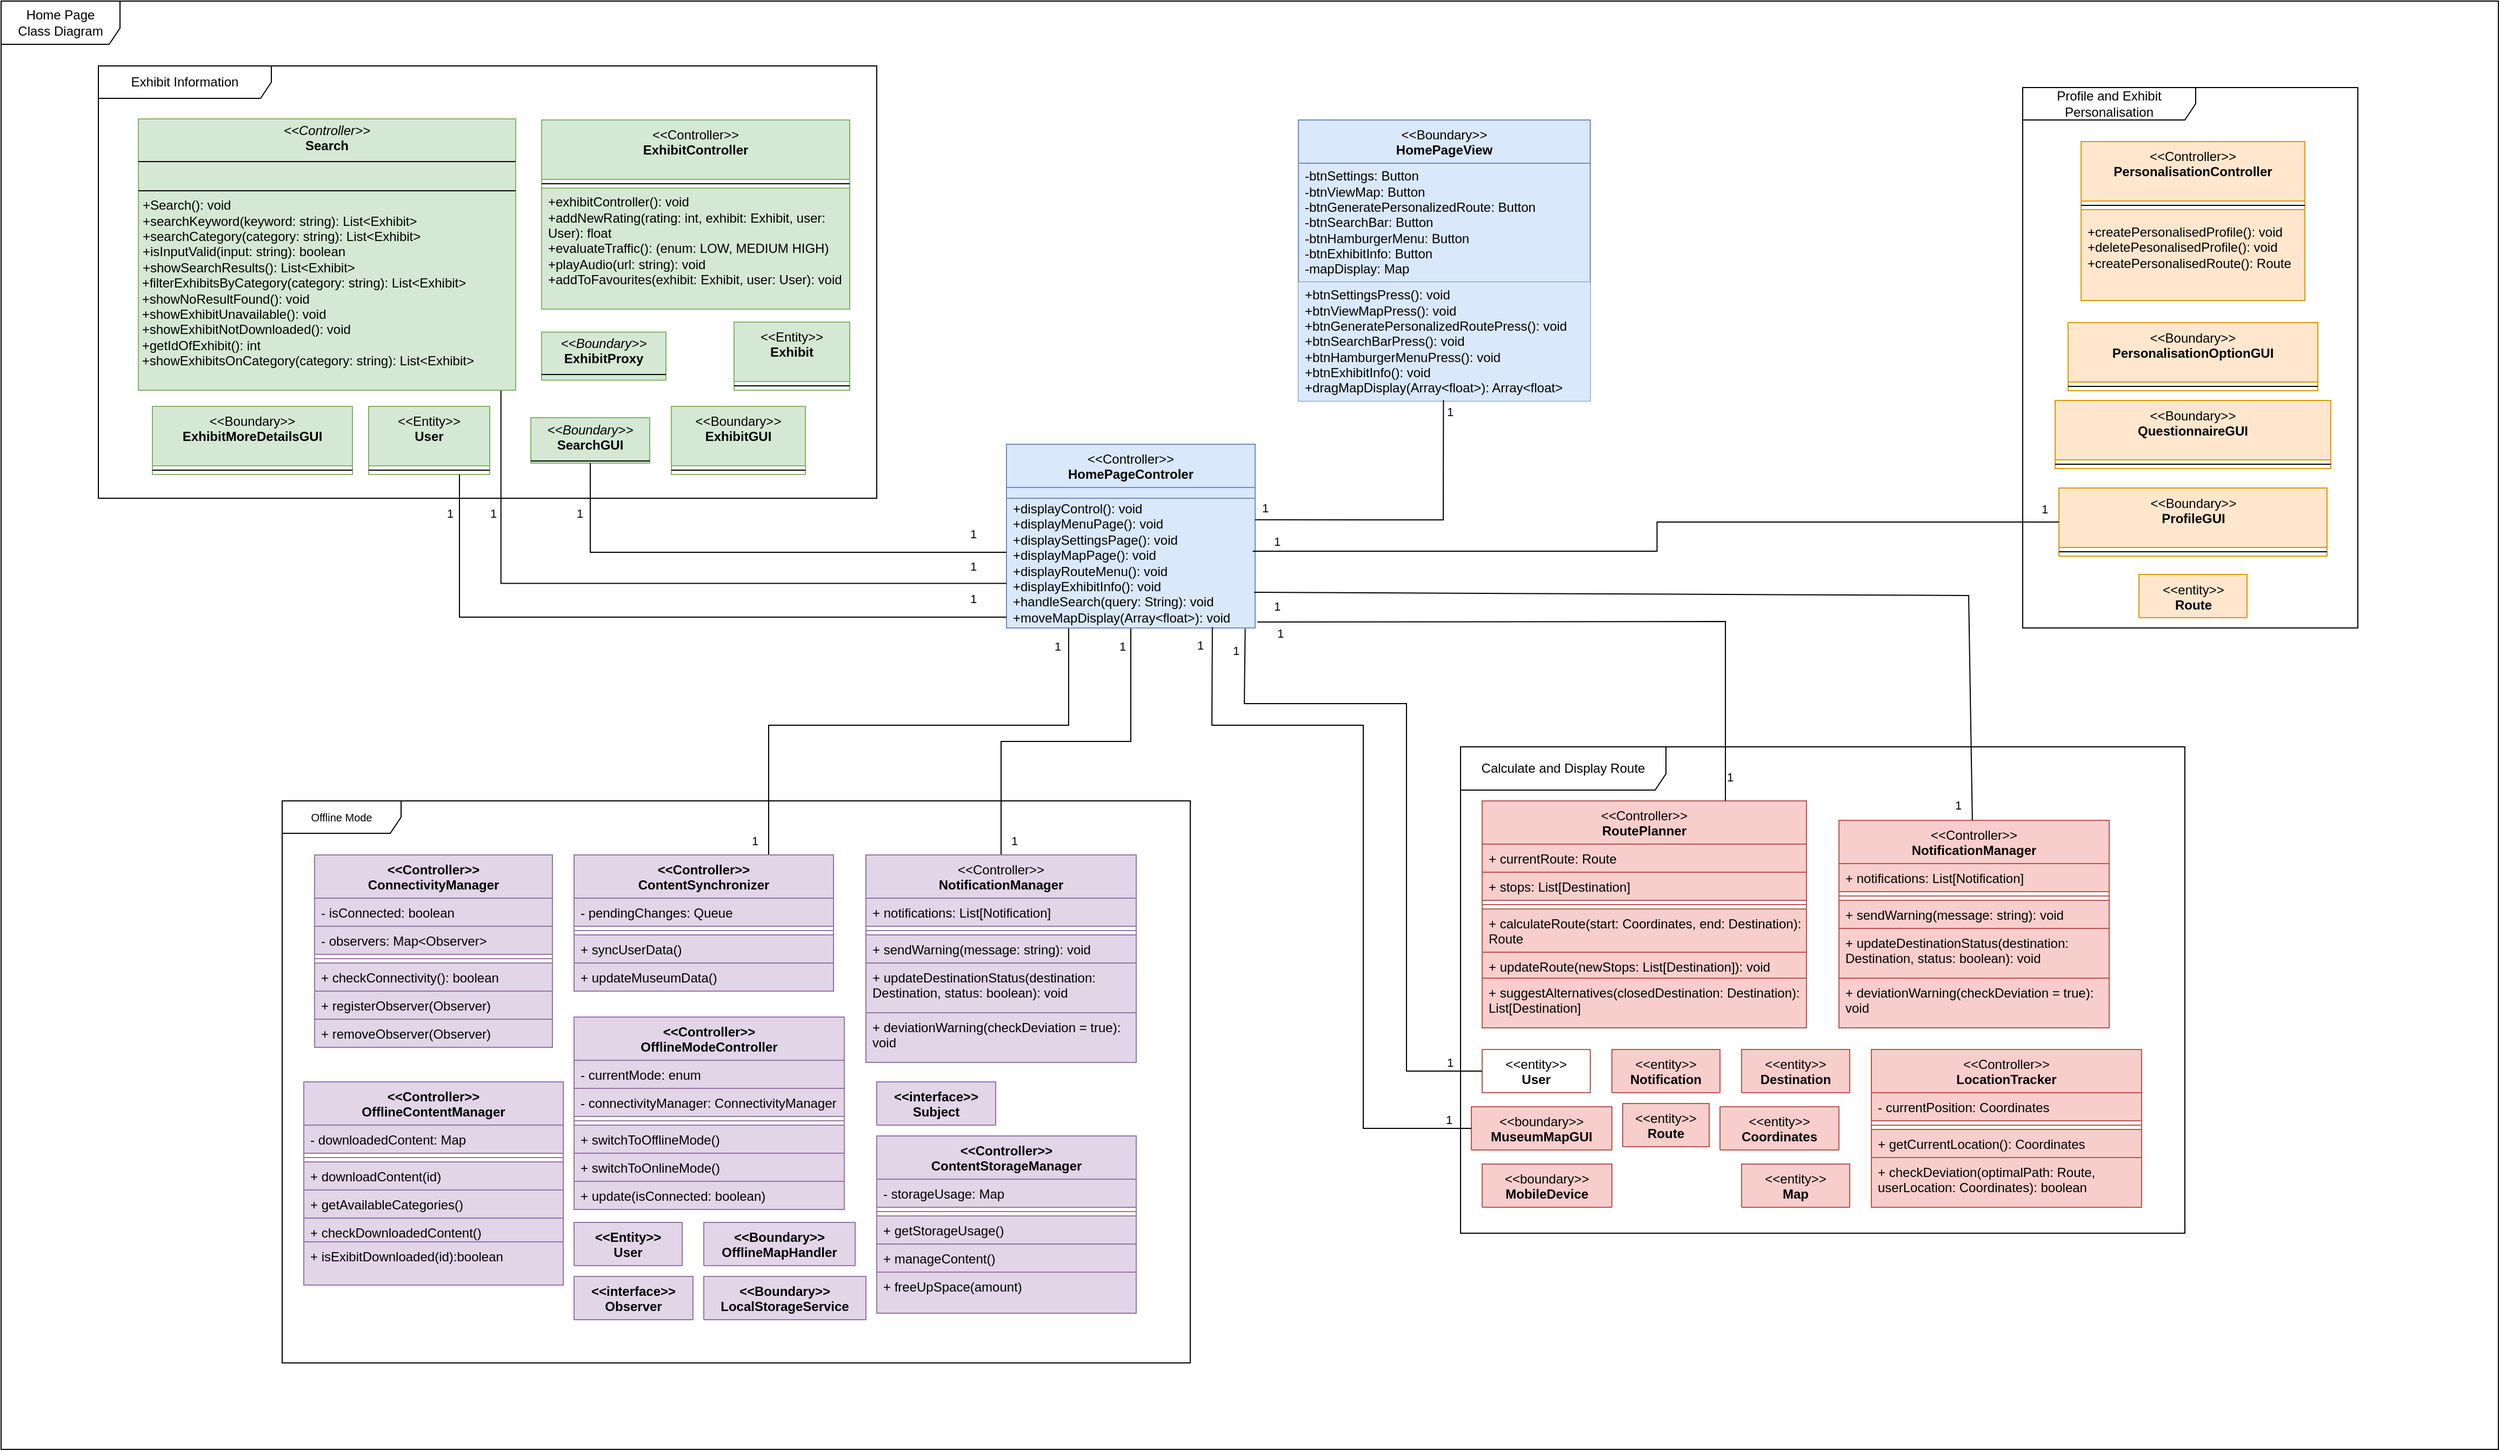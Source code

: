 <mxfile>
    <diagram id="NA8SMDckS1I9ZLGI_7sc" name="Page-1">
        <mxGraphModel dx="590" dy="1058" grid="1" gridSize="10" guides="1" tooltips="1" connect="1" arrows="1" fold="1" page="1" pageScale="1" pageWidth="850" pageHeight="1100" background="#ffffff" math="0" shadow="0">
            <root>
                <mxCell id="0"/>
                <mxCell id="1" parent="0"/>
                <mxCell id="2" value="&amp;lt;&amp;lt;Boundary&amp;gt;&amp;gt;&lt;br&gt;&lt;b&gt;HomePageView&lt;/b&gt;" style="swimlane;fontStyle=0;align=center;verticalAlign=top;childLayout=stackLayout;horizontal=1;startSize=40;horizontalStack=0;resizeParent=1;resizeParentMax=0;resizeLast=0;collapsible=0;marginBottom=0;html=1;whiteSpace=wrap;fillColor=#dae8fc;strokeColor=#6c8ebf;swimlaneFillColor=none;gradientColor=none;fillStyle=auto;" parent="1" vertex="1">
                    <mxGeometry x="2060" y="160" width="270" height="260" as="geometry"/>
                </mxCell>
                <mxCell id="3" value="&lt;font style=&quot;color: rgb(0, 0, 0);&quot;&gt;-btnSettings: Button&lt;/font&gt;&lt;div&gt;&lt;font style=&quot;color: rgb(0, 0, 0);&quot;&gt;-btnViewMap: Button&lt;/font&gt;&lt;/div&gt;&lt;div&gt;&lt;font style=&quot;color: rgb(0, 0, 0);&quot;&gt;-btnGeneratePersonalizedRoute: Button&lt;/font&gt;&lt;/div&gt;&lt;div&gt;&lt;font style=&quot;color: rgb(0, 0, 0);&quot;&gt;-btnSearchBar: Button&lt;/font&gt;&lt;/div&gt;&lt;div&gt;&lt;font style=&quot;color: rgb(0, 0, 0);&quot;&gt;-btnHamburgerMenu: Button&lt;/font&gt;&lt;/div&gt;&lt;div&gt;&lt;font style=&quot;color: rgb(0, 0, 0);&quot;&gt;-btnExhibitInfo: Button&lt;/font&gt;&lt;/div&gt;&lt;div&gt;&lt;font style=&quot;color: rgb(0, 0, 0);&quot;&gt;-mapDisplay: Map&lt;/font&gt;&lt;/div&gt;" style="text;html=1;strokeColor=#6c8ebf;fillColor=#dae8fc;align=left;verticalAlign=middle;spacingLeft=4;spacingRight=4;overflow=hidden;rotatable=0;points=[[0,0.5],[1,0.5]];portConstraint=eastwest;whiteSpace=wrap;swimlaneFillColor=none;gradientColor=none;fillStyle=auto;" parent="2" vertex="1">
                    <mxGeometry y="40" width="270" height="110" as="geometry"/>
                </mxCell>
                <mxCell id="4" value="&lt;span&gt;&lt;font style=&quot;color: rgb(0, 0, 0);&quot;&gt;+btnSettingsPress(): void&lt;/font&gt;&lt;/span&gt;&lt;div&gt;&lt;font style=&quot;color: rgb(0, 0, 0);&quot;&gt;+btnViewMapPress(): void&lt;/font&gt;&lt;/div&gt;&lt;div&gt;&lt;font style=&quot;color: rgb(0, 0, 0);&quot;&gt;+btnGeneratePersonalizedRoutePress(): void&lt;/font&gt;&lt;/div&gt;&lt;div&gt;&lt;font style=&quot;color: rgb(0, 0, 0);&quot;&gt;+btnSearchBar&lt;span style=&quot;background-color: transparent;&quot;&gt;Press(): void&lt;/span&gt;&lt;/font&gt;&lt;/div&gt;&lt;div&gt;&lt;font style=&quot;color: rgb(0, 0, 0);&quot;&gt;+btnHamburgerMenu&lt;span style=&quot;background-color: transparent;&quot;&gt;Press(): void&lt;/span&gt;&lt;/font&gt;&lt;/div&gt;&lt;div&gt;&lt;span style=&quot;background-color: transparent;&quot;&gt;&lt;font style=&quot;color: rgb(0, 0, 0);&quot;&gt;+btnExhibitInfo(): void&lt;/font&gt;&lt;/span&gt;&lt;/div&gt;&lt;div&gt;&lt;font style=&quot;color: rgb(0, 0, 0);&quot;&gt;&lt;span style=&quot;background-color: transparent; box-shadow: none !important;&quot;&gt;+&lt;/span&gt;&lt;span style=&quot;background-color: transparent; box-shadow: none !important;&quot;&gt;&lt;font&gt;dragMapDisplay&lt;/font&gt;&lt;/span&gt;&lt;span style=&quot;background-color: transparent; box-shadow: none !important;&quot;&gt;(&lt;/span&gt;&lt;span style=&quot;background-color: transparent; box-shadow: none !important;&quot;&gt;Array&amp;lt;float&amp;gt;&lt;/span&gt;&lt;span style=&quot;background-color: transparent; box-shadow: none !important;&quot;&gt;): Array&amp;lt;float&amp;gt;&lt;/span&gt;&lt;/font&gt;&lt;/div&gt;" style="text;html=1;strokeColor=none;fillColor=#dae8fc;align=left;verticalAlign=middle;spacingLeft=4;spacingRight=4;overflow=hidden;rotatable=0;points=[[0,0.5],[1,0.5]];portConstraint=eastwest;whiteSpace=wrap;swimlaneFillColor=none;gradientColor=none;fillStyle=auto;" parent="2" vertex="1">
                    <mxGeometry y="150" width="270" height="110" as="geometry"/>
                </mxCell>
                <mxCell id="UJNc_6LJQ2YyYQ9TRtcx-393" style="edgeStyle=orthogonalEdgeStyle;rounded=0;orthogonalLoop=1;jettySize=auto;html=1;exitX=0.5;exitY=1;exitDx=0;exitDy=0;entryX=0.5;entryY=0;entryDx=0;entryDy=0;endArrow=none;startFill=0;" parent="1" source="5" target="385" edge="1">
                    <mxGeometry relative="1" as="geometry"/>
                </mxCell>
                <mxCell id="UJNc_6LJQ2YyYQ9TRtcx-397" style="edgeStyle=orthogonalEdgeStyle;rounded=0;orthogonalLoop=1;jettySize=auto;html=1;exitX=0.25;exitY=1;exitDx=0;exitDy=0;entryX=0.75;entryY=0;entryDx=0;entryDy=0;endArrow=none;startFill=0;" parent="1" source="5" target="318" edge="1">
                    <mxGeometry relative="1" as="geometry">
                        <Array as="points">
                            <mxPoint x="1847" y="720"/>
                            <mxPoint x="1570" y="720"/>
                        </Array>
                    </mxGeometry>
                </mxCell>
                <mxCell id="5" value="&lt;font style=&quot;color: rgb(0, 0, 0);&quot;&gt;&amp;lt;&amp;lt;Controller&amp;gt;&amp;gt;&lt;br&gt;&lt;b&gt;HomePageControler&lt;/b&gt;&lt;/font&gt;" style="swimlane;fontStyle=0;align=center;verticalAlign=top;childLayout=stackLayout;horizontal=1;startSize=40;horizontalStack=0;resizeParent=1;resizeParentMax=0;resizeLast=0;collapsible=0;marginBottom=0;html=1;whiteSpace=wrap;fillColor=#dae8fc;strokeColor=#6c8ebf;swimlaneFillColor=none;gradientColor=none;fillStyle=auto;" parent="1" vertex="1">
                    <mxGeometry x="1790" y="460" width="230" height="170" as="geometry"/>
                </mxCell>
                <mxCell id="6" value="" style="text;html=1;strokeColor=#6c8ebf;fillColor=#dae8fc;align=left;verticalAlign=middle;spacingLeft=4;spacingRight=4;overflow=hidden;rotatable=0;points=[[0,0.5],[1,0.5]];portConstraint=eastwest;whiteSpace=wrap;swimlaneFillColor=none;gradientColor=none;fillStyle=auto;" parent="5" vertex="1">
                    <mxGeometry y="40" width="230" height="10" as="geometry"/>
                </mxCell>
                <mxCell id="7" value="&lt;div&gt;&lt;font style=&quot;color: rgb(0, 0, 0);&quot;&gt;+displayControl(): void&lt;/font&gt;&lt;/div&gt;&lt;font style=&quot;color: rgb(0, 0, 0);&quot;&gt;+displayMenuPage(): void&lt;/font&gt;&lt;div&gt;&lt;font style=&quot;color: rgb(0, 0, 0);&quot;&gt;+displaySettingsPage(): void&lt;/font&gt;&lt;/div&gt;&lt;div&gt;&lt;font style=&quot;color: rgb(0, 0, 0);&quot;&gt;+displayMapPage(): void&lt;/font&gt;&lt;/div&gt;&lt;div&gt;&lt;font style=&quot;color: rgb(0, 0, 0);&quot;&gt;+displayRouteMenu(): void&lt;/font&gt;&lt;/div&gt;&lt;div&gt;&lt;font style=&quot;color: rgb(0, 0, 0);&quot;&gt;+displayExhibitInfo(): void&lt;/font&gt;&lt;/div&gt;&lt;div&gt;&lt;font style=&quot;color: rgb(0, 0, 0);&quot;&gt;+handleSearch(query: String): void&lt;/font&gt;&lt;/div&gt;&lt;div&gt;&lt;font style=&quot;color: rgb(0, 0, 0);&quot;&gt;+moveMapDisplay(Array&amp;lt;float&amp;gt;): void&lt;/font&gt;&lt;/div&gt;" style="text;html=1;strokeColor=#6c8ebf;fillColor=#dae8fc;align=left;verticalAlign=middle;spacingLeft=4;spacingRight=4;overflow=hidden;rotatable=0;points=[[0,0.5],[1,0.5]];portConstraint=eastwest;whiteSpace=wrap;swimlaneFillColor=none;gradientColor=none;fillStyle=auto;" parent="5" vertex="1">
                    <mxGeometry y="50" width="230" height="120" as="geometry"/>
                </mxCell>
                <mxCell id="8" value="" style="endArrow=none;startArrow=none;endFill=0;startFill=0;endSize=8;html=1;verticalAlign=bottom;labelBackgroundColor=none;strokeWidth=1;entryX=0.497;entryY=0.993;entryDx=0;entryDy=0;entryPerimeter=0;strokeColor=default;rounded=0;curved=0;exitX=1;exitY=0.166;exitDx=0;exitDy=0;exitPerimeter=0;" parent="1" source="7" target="4" edge="1">
                    <mxGeometry width="160" relative="1" as="geometry">
                        <mxPoint x="2020" y="560" as="sourcePoint"/>
                        <mxPoint x="2180" y="560" as="targetPoint"/>
                        <Array as="points">
                            <mxPoint x="2194" y="530"/>
                        </Array>
                    </mxGeometry>
                </mxCell>
                <mxCell id="10" value="1" style="edgeLabel;html=1;align=center;verticalAlign=middle;resizable=0;points=[];" parent="8" vertex="1" connectable="0">
                    <mxGeometry x="0.926" y="-1" relative="1" as="geometry">
                        <mxPoint x="5" as="offset"/>
                    </mxGeometry>
                </mxCell>
                <mxCell id="12" value="Home Page&lt;br&gt;&lt;div&gt;Class Diagram&lt;/div&gt;" style="shape=umlFrame;whiteSpace=wrap;html=1;pointerEvents=0;width=110;height=40;" parent="1" vertex="1">
                    <mxGeometry x="860" y="50" width="2310" height="1340" as="geometry"/>
                </mxCell>
                <mxCell id="13" value="&lt;div&gt;&lt;span style=&quot;font-weight: normal;&quot;&gt;&amp;lt;&amp;lt;boundary&amp;gt;&amp;gt;&lt;/span&gt;&lt;/div&gt;MuseumMapGUI" style="swimlane;fontStyle=1;align=center;verticalAlign=top;childLayout=stackLayout;horizontal=1;startSize=40;horizontalStack=0;resizeParent=1;resizeParentMax=0;resizeLast=0;collapsible=1;marginBottom=0;whiteSpace=wrap;html=1;fillColor=#f8cecc;strokeColor=#b85450;" parent="1" vertex="1" collapsed="1">
                    <mxGeometry x="2220" y="1073" width="130" height="40" as="geometry">
                        <mxRectangle x="80" y="486" width="190" height="380" as="alternateBounds"/>
                    </mxGeometry>
                </mxCell>
                <mxCell id="14" value="+ rotationAngle: float" style="text;strokeColor=none;fillColor=none;align=left;verticalAlign=top;spacingLeft=4;spacingRight=4;overflow=hidden;rotatable=0;points=[[0,0.5],[1,0.5]];portConstraint=eastwest;whiteSpace=wrap;html=1;" parent="13" vertex="1">
                    <mxGeometry y="40" width="190" height="26" as="geometry"/>
                </mxCell>
                <mxCell id="15" value="+ zoomLevel: float" style="text;strokeColor=none;fillColor=none;align=left;verticalAlign=top;spacingLeft=4;spacingRight=4;overflow=hidden;rotatable=0;points=[[0,0.5],[1,0.5]];portConstraint=eastwest;whiteSpace=wrap;html=1;" parent="13" vertex="1">
                    <mxGeometry y="66" width="190" height="26" as="geometry"/>
                </mxCell>
                <mxCell id="16" value="" style="line;strokeWidth=1;fillColor=none;align=left;verticalAlign=middle;spacingTop=-1;spacingLeft=3;spacingRight=3;rotatable=0;labelPosition=right;points=[];portConstraint=eastwest;strokeColor=inherit;" parent="13" vertex="1">
                    <mxGeometry y="92" width="190" height="8" as="geometry"/>
                </mxCell>
                <mxCell id="17" value="+ loadMap(mapData: Map): void" style="text;strokeColor=none;fillColor=none;align=left;verticalAlign=top;spacingLeft=4;spacingRight=4;overflow=hidden;rotatable=0;points=[[0,0.5],[1,0.5]];portConstraint=eastwest;whiteSpace=wrap;html=1;" parent="13" vertex="1">
                    <mxGeometry y="100" width="190" height="20" as="geometry"/>
                </mxCell>
                <mxCell id="18" value="+ zoomIn(): void" style="text;strokeColor=none;fillColor=none;align=left;verticalAlign=top;spacingLeft=4;spacingRight=4;overflow=hidden;rotatable=0;points=[[0,0.5],[1,0.5]];portConstraint=eastwest;whiteSpace=wrap;html=1;" parent="13" vertex="1">
                    <mxGeometry y="120" width="190" height="22" as="geometry"/>
                </mxCell>
                <mxCell id="19" value="+ zoomOut(): void" style="text;strokeColor=none;fillColor=none;align=left;verticalAlign=top;spacingLeft=4;spacingRight=4;overflow=hidden;rotatable=0;points=[[0,0.5],[1,0.5]];portConstraint=eastwest;whiteSpace=wrap;html=1;" parent="13" vertex="1">
                    <mxGeometry y="142" width="190" height="26" as="geometry"/>
                </mxCell>
                <mxCell id="20" value="+ rotate(rotationAngle: float): void" style="text;strokeColor=none;fillColor=none;align=left;verticalAlign=top;spacingLeft=4;spacingRight=4;overflow=hidden;rotatable=0;points=[[0,0.5],[1,0.5]];portConstraint=eastwest;whiteSpace=wrap;html=1;" parent="13" vertex="1">
                    <mxGeometry y="168" width="190" height="32" as="geometry"/>
                </mxCell>
                <mxCell id="21" value="+&amp;nbsp;&lt;span style=&quot;color: rgba(0, 0, 0, 0); font-family: monospace; font-size: 0px; text-wrap-mode: nowrap;&quot;&gt;%3CmxGraphModel%3E%3Croot%3E%3CmxCell%20id%3D%220%22%2F%3E%3CmxCell%20id%3D%221%22%20parent%3D%220%22%2F%3E%3CmxCell%20id%3D%222%22%20value%3D%22%2B%26amp%3Bnbsp%3BcalculateRoute(start%3A%20Coordinates%2C%20end%3A%20Destination)%3A%20Route%22%20style%3D%22text%3BstrokeColor%3Dnone%3BfillColor%3Dnone%3Balign%3Dleft%3BverticalAlign%3Dtop%3BspacingLeft%3D4%3BspacingRight%3D4%3Boverflow%3Dhidden%3Brotatable%3D0%3Bpoints%3D%5B%5B0%2C0.5%5D%2C%5B1%2C0.5%5D%5D%3BportConstraint%3Deastwest%3BwhiteSpace%3Dwrap%3Bhtml%3D1%3B%22%20vertex%3D%221%22%20parent%3D%221%22%3E%3CmxGeometry%20x%3D%2250%22%20y%3D%22556%22%20width%3D%22300%22%20height%3D%2240%22%20as%3D%22geometry%22%2F%3E%3C%2FmxCell%3E%3C%2Froot%3E%3C%2FmxGraphModel%3E&lt;/span&gt;&lt;span style=&quot;color: rgba(0, 0, 0, 0); font-family: monospace; font-size: 0px; text-wrap-mode: nowrap;&quot;&gt;%3CmxGraphModel%3E%3Croot%3E%3CmxCell%20id%3D%220%22%2F%3E%3CmxCell%20id%3D%221%22%20parent%3D%220%22%2F%3E%3CmxCell%20id%3D%222%22%20value%3D%22%2B%26amp%3Bnbsp%3BcalculateRoute(start%3A%20Coordinates%2C%20end%3A%20Destination)%3A%20Route%22%20style%3D%22text%3BstrokeColor%3Dnone%3BfillColor%3Dnone%3Balign%3Dleft%3BverticalAlign%3Dtop%3BspacingLeft%3D4%3BspacingRight%3D4%3Boverflow%3Dhidden%3Brotatable%3D0%3Bpoints%3D%5B%5B0%2C0.5%5D%2C%5B1%2C0.5%5D%5D%3BportConstraint%3Deastwest%3BwhiteSpace%3Dwrap%3Bhtml%3D1%3B%22%20vertex%3D%221%22%20parent%3D%221%22%3E%3CmxGeometry%20x%3D%2250%22%20y%3D%22556%22%20width%3D%22300%22%20height%3D%2240%22%20as%3D%22geometry%22%2F%3E%3C%2FmxCell%3E%3C%2Froot%3E%3C%2FmxGraphModel%3E&lt;/span&gt;&lt;span style=&quot;color: rgba(0, 0, 0, 0); font-family: monospace; font-size: 0px; text-wrap-mode: nowrap;&quot;&gt;%3CmxGraphModel%3E%3Croot%3E%3CmxCell%20id%3D%220%22%2F%3E%3CmxCell%20id%3D%221%22%20parent%3D%220%22%2F%3E%3CmxCell%20id%3D%222%22%20value%3D%22%2B%26amp%3Bnbsp%3BcalculateRoute(start%3A%20Coordinates%2C%20end%3A%20Destination)%3A%20Route%22%20style%3D%22text%3BstrokeColor%3Dnone%3BfillColor%3Dnone%3Balign%3Dleft%3BverticalAlign%3Dtop%3BspacingLeft%3D4%3BspacingRight%3D4%3Boverflow%3Dhidden%3Brotatable%3D0%3Bpoints%3D%5B%5B0%2C0.5%5D%2C%5B1%2C0.5%5D%5D%3BportConstraint%3Deastwest%3BwhiteSpace%3Dwrap%3Bhtml%3D1%3B%22%20vertex%3D%221%22%20parent%3D%221%22%3E%3CmxGeometry%20x%3D%2250%22%20y%3D%22556%22%20width%3D%22300%22%20height%3D%2240%22%20as%3D%22geometry%22%2F%3E%3C%2FmxCell%3E%3C%2Froot%3E%3C%2FmxGraphModel%3E&lt;/span&gt;&amp;nbsp;displayRoute(start: Coordinates, end: Destination): void" style="text;strokeColor=none;fillColor=none;align=left;verticalAlign=top;spacingLeft=4;spacingRight=4;overflow=hidden;rotatable=0;points=[[0,0.5],[1,0.5]];portConstraint=eastwest;whiteSpace=wrap;html=1;" parent="13" vertex="1">
                    <mxGeometry y="200" width="190" height="60" as="geometry"/>
                </mxCell>
                <mxCell id="22" value="+&amp;nbsp;displayMap(): void" style="text;strokeColor=none;fillColor=none;align=left;verticalAlign=top;spacingLeft=4;spacingRight=4;overflow=hidden;rotatable=0;points=[[0,0.5],[1,0.5]];portConstraint=eastwest;whiteSpace=wrap;html=1;" parent="13" vertex="1">
                    <mxGeometry y="260" width="190" height="30" as="geometry"/>
                </mxCell>
                <mxCell id="23" value="+ displayEstimatedTime(): void" style="text;strokeColor=none;fillColor=none;align=left;verticalAlign=top;spacingLeft=4;spacingRight=4;overflow=hidden;rotatable=0;points=[[0,0.5],[1,0.5]];portConstraint=eastwest;whiteSpace=wrap;html=1;" parent="13" vertex="1">
                    <mxGeometry y="290" width="190" height="30" as="geometry"/>
                </mxCell>
                <mxCell id="24" value="+ removeRoute(): void" style="text;strokeColor=none;fillColor=none;align=left;verticalAlign=top;spacingLeft=4;spacingRight=4;overflow=hidden;rotatable=0;points=[[0,0.5],[1,0.5]];portConstraint=eastwest;whiteSpace=wrap;html=1;" parent="13" vertex="1">
                    <mxGeometry y="320" width="190" height="30" as="geometry"/>
                </mxCell>
                <mxCell id="25" value="+ troubleshootingSteps(): void" style="text;strokeColor=none;fillColor=none;align=left;verticalAlign=top;spacingLeft=4;spacingRight=4;overflow=hidden;rotatable=0;points=[[0,0.5],[1,0.5]];portConstraint=eastwest;whiteSpace=wrap;html=1;" parent="13" vertex="1">
                    <mxGeometry y="350" width="190" height="30" as="geometry"/>
                </mxCell>
                <mxCell id="26" value="Calculate and Display Route" style="shape=umlFrame;whiteSpace=wrap;html=1;pointerEvents=0;width=190;height=40;" parent="1" vertex="1">
                    <mxGeometry x="2210" y="740" width="670" height="450" as="geometry"/>
                </mxCell>
                <mxCell id="27" value="&lt;div&gt;&lt;span style=&quot;font-weight: normal;&quot;&gt;&amp;lt;&amp;lt;boundary&amp;gt;&amp;gt;&lt;/span&gt;&lt;/div&gt;MobileDevice" style="swimlane;fontStyle=1;align=center;verticalAlign=top;childLayout=stackLayout;horizontal=1;startSize=40;horizontalStack=0;resizeParent=1;resizeParentMax=0;resizeLast=0;collapsible=1;marginBottom=0;whiteSpace=wrap;html=1;fillColor=#f8cecc;strokeColor=#b85450;" parent="1" vertex="1" collapsed="1">
                    <mxGeometry x="2230" y="1126" width="120" height="40" as="geometry">
                        <mxRectangle x="70" y="200" width="190" height="100" as="alternateBounds"/>
                    </mxGeometry>
                </mxCell>
                <mxCell id="28" value="- gpsSignal: boolean" style="text;strokeColor=none;fillColor=none;align=left;verticalAlign=top;spacingLeft=4;spacingRight=4;overflow=hidden;rotatable=0;points=[[0,0.5],[1,0.5]];portConstraint=eastwest;whiteSpace=wrap;html=1;" parent="27" vertex="1">
                    <mxGeometry y="40" width="190" height="26" as="geometry"/>
                </mxCell>
                <mxCell id="29" value="" style="line;strokeWidth=1;fillColor=none;align=left;verticalAlign=middle;spacingTop=-1;spacingLeft=3;spacingRight=3;rotatable=0;labelPosition=right;points=[];portConstraint=eastwest;strokeColor=inherit;" parent="27" vertex="1">
                    <mxGeometry y="66" width="190" height="8" as="geometry"/>
                </mxCell>
                <mxCell id="30" value="+ getGPSlocation(): Coordinates" style="text;strokeColor=none;fillColor=none;align=left;verticalAlign=top;spacingLeft=4;spacingRight=4;overflow=hidden;rotatable=0;points=[[0,0.5],[1,0.5]];portConstraint=eastwest;whiteSpace=wrap;html=1;" parent="27" vertex="1">
                    <mxGeometry y="74" width="190" height="26" as="geometry"/>
                </mxCell>
                <mxCell id="31" value="&lt;div&gt;&lt;span style=&quot;font-weight: normal;&quot;&gt;&amp;lt;&amp;lt;entity&amp;gt;&amp;gt;&lt;/span&gt;&lt;/div&gt;User" style="swimlane;fontStyle=1;align=center;verticalAlign=top;childLayout=stackLayout;horizontal=1;startSize=0;horizontalStack=0;resizeParent=1;resizeParentMax=0;resizeLast=0;collapsible=1;marginBottom=0;whiteSpace=wrap;html=1;fillColor=#f8cecc;strokeColor=#b85450;" parent="1" vertex="1" collapsed="1">
                    <mxGeometry x="2230" y="1020" width="100" height="40" as="geometry">
                        <mxRectangle x="500" y="890" width="290" height="570" as="alternateBounds"/>
                    </mxGeometry>
                </mxCell>
                <mxCell id="32" value="- id: int" style="text;strokeColor=none;fillColor=none;align=left;verticalAlign=top;spacingLeft=4;spacingRight=4;overflow=hidden;rotatable=0;points=[[0,0.5],[1,0.5]];portConstraint=eastwest;whiteSpace=wrap;html=1;" parent="31" vertex="1">
                    <mxGeometry y="40" width="290" height="26" as="geometry"/>
                </mxCell>
                <mxCell id="33" value="+ name: String" style="text;strokeColor=none;fillColor=none;align=left;verticalAlign=top;spacingLeft=4;spacingRight=4;overflow=hidden;rotatable=0;points=[[0,0.5],[1,0.5]];portConstraint=eastwest;whiteSpace=wrap;html=1;" parent="31" vertex="1">
                    <mxGeometry y="66" width="290" height="26" as="geometry"/>
                </mxCell>
                <mxCell id="34" value="+ averageSpeed: float" style="text;strokeColor=none;fillColor=none;align=left;verticalAlign=top;spacingLeft=4;spacingRight=4;overflow=hidden;rotatable=0;points=[[0,0.5],[1,0.5]];portConstraint=eastwest;whiteSpace=wrap;html=1;" parent="31" vertex="1">
                    <mxGeometry y="92" width="290" height="26" as="geometry"/>
                </mxCell>
                <mxCell id="35" value="" style="line;strokeWidth=1;fillColor=none;align=left;verticalAlign=middle;spacingTop=-1;spacingLeft=3;spacingRight=3;rotatable=0;labelPosition=right;points=[];portConstraint=eastwest;strokeColor=inherit;" parent="31" vertex="1">
                    <mxGeometry y="118" width="290" height="8" as="geometry"/>
                </mxCell>
                <mxCell id="36" value="+ User(id: int, name: String, averageSpeed: float): void" style="text;strokeColor=none;fillColor=none;align=left;verticalAlign=top;spacingLeft=4;spacingRight=4;overflow=hidden;rotatable=0;points=[[0,0.5],[1,0.5]];portConstraint=eastwest;whiteSpace=wrap;html=1;" parent="31" vertex="1">
                    <mxGeometry y="126" width="290" height="34" as="geometry"/>
                </mxCell>
                <mxCell id="37" value="+ getId(): int" style="text;strokeColor=none;fillColor=none;align=left;verticalAlign=top;spacingLeft=4;spacingRight=4;overflow=hidden;rotatable=0;points=[[0,0.5],[1,0.5]];portConstraint=eastwest;whiteSpace=wrap;html=1;" parent="31" vertex="1">
                    <mxGeometry y="160" width="290" height="34" as="geometry"/>
                </mxCell>
                <mxCell id="38" value="+ getName(): String" style="text;strokeColor=none;fillColor=none;align=left;verticalAlign=top;spacingLeft=4;spacingRight=4;overflow=hidden;rotatable=0;points=[[0,0.5],[1,0.5]];portConstraint=eastwest;whiteSpace=wrap;html=1;" parent="31" vertex="1">
                    <mxGeometry y="194" width="290" height="34" as="geometry"/>
                </mxCell>
                <mxCell id="39" value="+ getAverageSpeed(): float" style="text;strokeColor=none;fillColor=none;align=left;verticalAlign=top;spacingLeft=4;spacingRight=4;overflow=hidden;rotatable=0;points=[[0,0.5],[1,0.5]];portConstraint=eastwest;whiteSpace=wrap;html=1;" parent="31" vertex="1">
                    <mxGeometry y="228" width="290" height="34" as="geometry"/>
                </mxCell>
                <mxCell id="40" value="+ setId(id: int): void" style="text;strokeColor=none;fillColor=none;align=left;verticalAlign=top;spacingLeft=4;spacingRight=4;overflow=hidden;rotatable=0;points=[[0,0.5],[1,0.5]];portConstraint=eastwest;whiteSpace=wrap;html=1;" parent="31" vertex="1">
                    <mxGeometry y="262" width="290" height="34" as="geometry"/>
                </mxCell>
                <mxCell id="41" value="+ setName(name: String): void" style="text;strokeColor=none;fillColor=none;align=left;verticalAlign=top;spacingLeft=4;spacingRight=4;overflow=hidden;rotatable=0;points=[[0,0.5],[1,0.5]];portConstraint=eastwest;whiteSpace=wrap;html=1;" parent="31" vertex="1">
                    <mxGeometry y="296" width="290" height="34" as="geometry"/>
                </mxCell>
                <mxCell id="42" value="+ setAverageSpeed(averageSpeed: float): void" style="text;strokeColor=none;fillColor=none;align=left;verticalAlign=top;spacingLeft=4;spacingRight=4;overflow=hidden;rotatable=0;points=[[0,0.5],[1,0.5]];portConstraint=eastwest;whiteSpace=wrap;html=1;" parent="31" vertex="1">
                    <mxGeometry y="330" width="290" height="34" as="geometry"/>
                </mxCell>
                <mxCell id="43" value="+ selectDestination(destination: Destination): void" style="text;strokeColor=none;fillColor=none;align=left;verticalAlign=top;spacingLeft=4;spacingRight=4;overflow=hidden;rotatable=0;points=[[0,0.5],[1,0.5]];portConstraint=eastwest;whiteSpace=wrap;html=1;" parent="31" vertex="1">
                    <mxGeometry y="364" width="290" height="34" as="geometry"/>
                </mxCell>
                <mxCell id="44" value="+ modifyRoute(newStops: List[Destination]): void" style="text;strokeColor=none;fillColor=none;align=left;verticalAlign=top;spacingLeft=4;spacingRight=4;overflow=hidden;rotatable=0;points=[[0,0.5],[1,0.5]];portConstraint=eastwest;whiteSpace=wrap;html=1;" parent="31" vertex="1">
                    <mxGeometry y="398" width="290" height="34" as="geometry"/>
                </mxCell>
                <mxCell id="45" value="+ startRoute(): void" style="text;strokeColor=none;fillColor=none;align=left;verticalAlign=top;spacingLeft=4;spacingRight=4;overflow=hidden;rotatable=0;points=[[0,0.5],[1,0.5]];portConstraint=eastwest;whiteSpace=wrap;html=1;" parent="31" vertex="1">
                    <mxGeometry y="432" width="290" height="34" as="geometry"/>
                </mxCell>
                <mxCell id="46" value="+ Navigate(start: currentLocation, end: List[Destination]): void" style="text;strokeColor=none;fillColor=none;align=left;verticalAlign=top;spacingLeft=4;spacingRight=4;overflow=hidden;rotatable=0;points=[[0,0.5],[1,0.5]];portConstraint=eastwest;whiteSpace=wrap;html=1;" parent="31" vertex="1">
                    <mxGeometry y="466" width="290" height="44" as="geometry"/>
                </mxCell>
                <mxCell id="47" value="+ cancelRoute(): void" style="text;strokeColor=none;fillColor=none;align=left;verticalAlign=top;spacingLeft=4;spacingRight=4;overflow=hidden;rotatable=0;points=[[0,0.5],[1,0.5]];portConstraint=eastwest;whiteSpace=wrap;html=1;" parent="31" vertex="1">
                    <mxGeometry y="510" width="290" height="30" as="geometry"/>
                </mxCell>
                <mxCell id="48" value="+ createPersonalisedRoute(): void" style="text;strokeColor=none;fillColor=none;align=left;verticalAlign=top;spacingLeft=4;spacingRight=4;overflow=hidden;rotatable=0;points=[[0,0.5],[1,0.5]];portConstraint=eastwest;whiteSpace=wrap;html=1;" parent="31" vertex="1">
                    <mxGeometry y="540" width="290" height="30" as="geometry"/>
                </mxCell>
                <mxCell id="49" value="&lt;div&gt;&lt;span style=&quot;font-weight: normal;&quot;&gt;&amp;lt;&amp;lt;entity&amp;gt;&amp;gt;&lt;/span&gt;&lt;/div&gt;Destination" style="swimlane;fontStyle=1;align=center;verticalAlign=top;childLayout=stackLayout;horizontal=1;startSize=40;horizontalStack=0;resizeParent=1;resizeParentMax=0;resizeLast=0;collapsible=1;marginBottom=0;whiteSpace=wrap;html=1;fillColor=#f8cecc;strokeColor=#b85450;" parent="1" vertex="1" collapsed="1">
                    <mxGeometry x="2470" y="1020" width="100" height="40" as="geometry">
                        <mxRectangle x="1140" y="830" width="320" height="596" as="alternateBounds"/>
                    </mxGeometry>
                </mxCell>
                <mxCell id="50" value="+ name: String" style="text;strokeColor=none;fillColor=none;align=left;verticalAlign=top;spacingLeft=4;spacingRight=4;overflow=hidden;rotatable=0;points=[[0,0.5],[1,0.5]];portConstraint=eastwest;whiteSpace=wrap;html=1;" parent="49" vertex="1">
                    <mxGeometry y="40" width="320" height="26" as="geometry"/>
                </mxCell>
                <mxCell id="51" value="+ coordinates: Coordinates" style="text;strokeColor=none;fillColor=none;align=left;verticalAlign=top;spacingLeft=4;spacingRight=4;overflow=hidden;rotatable=0;points=[[0,0.5],[1,0.5]];portConstraint=eastwest;whiteSpace=wrap;html=1;" parent="49" vertex="1">
                    <mxGeometry y="66" width="320" height="26" as="geometry"/>
                </mxCell>
                <mxCell id="52" value="+ availability: boolean" style="text;strokeColor=none;fillColor=none;align=left;verticalAlign=top;spacingLeft=4;spacingRight=4;overflow=hidden;rotatable=0;points=[[0,0.5],[1,0.5]];portConstraint=eastwest;whiteSpace=wrap;html=1;" parent="49" vertex="1">
                    <mxGeometry y="92" width="320" height="26" as="geometry"/>
                </mxCell>
                <mxCell id="53" value="+ information: String" style="text;strokeColor=none;fillColor=none;align=left;verticalAlign=top;spacingLeft=4;spacingRight=4;overflow=hidden;rotatable=0;points=[[0,0.5],[1,0.5]];portConstraint=eastwest;whiteSpace=wrap;html=1;" parent="49" vertex="1">
                    <mxGeometry y="118" width="320" height="26" as="geometry"/>
                </mxCell>
                <mxCell id="54" value="" style="line;strokeWidth=1;fillColor=none;align=left;verticalAlign=middle;spacingTop=-1;spacingLeft=3;spacingRight=3;rotatable=0;labelPosition=right;points=[];portConstraint=eastwest;strokeColor=inherit;" parent="49" vertex="1">
                    <mxGeometry y="144" width="320" height="8" as="geometry"/>
                </mxCell>
                <mxCell id="55" value="&lt;div&gt;+ Destination(name: String, coordinates: Coordinates, availability: boolean, information: String): void&lt;/div&gt;&lt;div&gt;&lt;br&gt;&lt;/div&gt;" style="text;strokeColor=none;fillColor=none;align=left;verticalAlign=top;spacingLeft=4;spacingRight=4;overflow=hidden;rotatable=0;points=[[0,0.5],[1,0.5]];portConstraint=eastwest;whiteSpace=wrap;html=1;" parent="49" vertex="1">
                    <mxGeometry y="152" width="320" height="38" as="geometry"/>
                </mxCell>
                <mxCell id="56" value="&lt;div&gt;+ getName(): String&lt;/div&gt;" style="text;strokeColor=none;fillColor=none;align=left;verticalAlign=top;spacingLeft=4;spacingRight=4;overflow=hidden;rotatable=0;points=[[0,0.5],[1,0.5]];portConstraint=eastwest;whiteSpace=wrap;html=1;" parent="49" vertex="1">
                    <mxGeometry y="190" width="320" height="38" as="geometry"/>
                </mxCell>
                <mxCell id="57" value="&lt;div&gt;+ getCoordinates(): Coordinates&lt;/div&gt;" style="text;strokeColor=none;fillColor=none;align=left;verticalAlign=top;spacingLeft=4;spacingRight=4;overflow=hidden;rotatable=0;points=[[0,0.5],[1,0.5]];portConstraint=eastwest;whiteSpace=wrap;html=1;" parent="49" vertex="1">
                    <mxGeometry y="228" width="320" height="38" as="geometry"/>
                </mxCell>
                <mxCell id="58" value="&lt;div&gt;+ isAvailable(): boolean&lt;/div&gt;" style="text;strokeColor=none;fillColor=none;align=left;verticalAlign=top;spacingLeft=4;spacingRight=4;overflow=hidden;rotatable=0;points=[[0,0.5],[1,0.5]];portConstraint=eastwest;whiteSpace=wrap;html=1;" parent="49" vertex="1">
                    <mxGeometry y="266" width="320" height="38" as="geometry"/>
                </mxCell>
                <mxCell id="59" value="&lt;div&gt;+ getInformation(): String&lt;/div&gt;" style="text;strokeColor=none;fillColor=none;align=left;verticalAlign=top;spacingLeft=4;spacingRight=4;overflow=hidden;rotatable=0;points=[[0,0.5],[1,0.5]];portConstraint=eastwest;whiteSpace=wrap;html=1;" parent="49" vertex="1">
                    <mxGeometry y="304" width="320" height="38" as="geometry"/>
                </mxCell>
                <mxCell id="60" value="&lt;div&gt;+ setName(name: String): void&lt;/div&gt;" style="text;strokeColor=none;fillColor=none;align=left;verticalAlign=top;spacingLeft=4;spacingRight=4;overflow=hidden;rotatable=0;points=[[0,0.5],[1,0.5]];portConstraint=eastwest;whiteSpace=wrap;html=1;" parent="49" vertex="1">
                    <mxGeometry y="342" width="320" height="38" as="geometry"/>
                </mxCell>
                <mxCell id="61" value="&lt;div&gt;+ setCoordinates(coordinates: Coordinates): void&lt;/div&gt;" style="text;strokeColor=none;fillColor=none;align=left;verticalAlign=top;spacingLeft=4;spacingRight=4;overflow=hidden;rotatable=0;points=[[0,0.5],[1,0.5]];portConstraint=eastwest;whiteSpace=wrap;html=1;" parent="49" vertex="1">
                    <mxGeometry y="380" width="320" height="38" as="geometry"/>
                </mxCell>
                <mxCell id="62" value="+ setAvailability(availability: boolean): void" style="text;strokeColor=none;fillColor=none;align=left;verticalAlign=top;spacingLeft=4;spacingRight=4;overflow=hidden;rotatable=0;points=[[0,0.5],[1,0.5]];portConstraint=eastwest;whiteSpace=wrap;html=1;" parent="49" vertex="1">
                    <mxGeometry y="418" width="320" height="38" as="geometry"/>
                </mxCell>
                <mxCell id="63" value="&lt;div&gt;+ setInformation(information: String): void&lt;/div&gt;" style="text;strokeColor=none;fillColor=none;align=left;verticalAlign=top;spacingLeft=4;spacingRight=4;overflow=hidden;rotatable=0;points=[[0,0.5],[1,0.5]];portConstraint=eastwest;whiteSpace=wrap;html=1;" parent="49" vertex="1">
                    <mxGeometry y="456" width="320" height="38" as="geometry"/>
                </mxCell>
                <mxCell id="64" value="+ checkAvailability(): boolean" style="text;strokeColor=none;fillColor=none;align=left;verticalAlign=top;spacingLeft=4;spacingRight=4;overflow=hidden;rotatable=0;points=[[0,0.5],[1,0.5]];portConstraint=eastwest;whiteSpace=wrap;html=1;" parent="49" vertex="1">
                    <mxGeometry y="494" width="320" height="34" as="geometry"/>
                </mxCell>
                <mxCell id="65" value="+ suggestAlternativeTimes(): List[TimeSlot]" style="text;strokeColor=none;fillColor=none;align=left;verticalAlign=top;spacingLeft=4;spacingRight=4;overflow=hidden;rotatable=0;points=[[0,0.5],[1,0.5]];portConstraint=eastwest;whiteSpace=wrap;html=1;" parent="49" vertex="1">
                    <mxGeometry y="528" width="320" height="34" as="geometry"/>
                </mxCell>
                <mxCell id="66" value="+&amp;nbsp;getExhibitInfo(): String" style="text;strokeColor=none;fillColor=none;align=left;verticalAlign=top;spacingLeft=4;spacingRight=4;overflow=hidden;rotatable=0;points=[[0,0.5],[1,0.5]];portConstraint=eastwest;whiteSpace=wrap;html=1;" parent="49" vertex="1">
                    <mxGeometry y="562" width="320" height="34" as="geometry"/>
                </mxCell>
                <mxCell id="67" value="&lt;div&gt;&lt;span style=&quot;font-weight: normal;&quot;&gt;&amp;lt;&amp;lt;entity&amp;gt;&amp;gt;&lt;/span&gt;&lt;/div&gt;Route" style="swimlane;fontStyle=1;align=center;verticalAlign=top;childLayout=stackLayout;horizontal=1;startSize=40;horizontalStack=0;resizeParent=1;resizeParentMax=0;resizeLast=0;collapsible=1;marginBottom=0;whiteSpace=wrap;html=1;fillColor=#f8cecc;strokeColor=#b85450;" parent="1" vertex="1" collapsed="1">
                    <mxGeometry x="2360" y="1070" width="80" height="40" as="geometry">
                        <mxRectangle x="670" y="1470" width="330" height="310" as="alternateBounds"/>
                    </mxGeometry>
                </mxCell>
                <mxCell id="68" value="+ path: List[Coordinates]" style="text;strokeColor=none;fillColor=none;align=left;verticalAlign=top;spacingLeft=4;spacingRight=4;overflow=hidden;rotatable=0;points=[[0,0.5],[1,0.5]];portConstraint=eastwest;whiteSpace=wrap;html=1;" parent="67" vertex="1">
                    <mxGeometry y="40" width="330" height="26" as="geometry"/>
                </mxCell>
                <mxCell id="69" value="+ estimatedTime: float" style="text;strokeColor=none;fillColor=none;align=left;verticalAlign=top;spacingLeft=4;spacingRight=4;overflow=hidden;rotatable=0;points=[[0,0.5],[1,0.5]];portConstraint=eastwest;whiteSpace=wrap;html=1;" parent="67" vertex="1">
                    <mxGeometry y="66" width="330" height="26" as="geometry"/>
                </mxCell>
                <mxCell id="70" value="" style="line;strokeWidth=1;fillColor=none;align=left;verticalAlign=middle;spacingTop=-1;spacingLeft=3;spacingRight=3;rotatable=0;labelPosition=right;points=[];portConstraint=eastwest;strokeColor=inherit;" parent="67" vertex="1">
                    <mxGeometry y="92" width="330" height="8" as="geometry"/>
                </mxCell>
                <mxCell id="71" value="+ Route(estimatedTime: float, path: List&amp;lt;Coordinates&amp;gt;): void" style="text;strokeColor=none;fillColor=none;align=left;verticalAlign=top;spacingLeft=4;spacingRight=4;overflow=hidden;rotatable=0;points=[[0,0.5],[1,0.5]];portConstraint=eastwest;whiteSpace=wrap;html=1;" parent="67" vertex="1">
                    <mxGeometry y="100" width="330" height="30" as="geometry"/>
                </mxCell>
                <mxCell id="72" value="+ getPath(): List&amp;lt;Coordinates&amp;gt;" style="text;strokeColor=none;fillColor=none;align=left;verticalAlign=top;spacingLeft=4;spacingRight=4;overflow=hidden;rotatable=0;points=[[0,0.5],[1,0.5]];portConstraint=eastwest;whiteSpace=wrap;html=1;" parent="67" vertex="1">
                    <mxGeometry y="130" width="330" height="30" as="geometry"/>
                </mxCell>
                <mxCell id="73" value="+ getEstimatedTime(): float" style="text;strokeColor=none;fillColor=none;align=left;verticalAlign=top;spacingLeft=4;spacingRight=4;overflow=hidden;rotatable=0;points=[[0,0.5],[1,0.5]];portConstraint=eastwest;whiteSpace=wrap;html=1;" parent="67" vertex="1">
                    <mxGeometry y="160" width="330" height="30" as="geometry"/>
                </mxCell>
                <mxCell id="74" value="+ setPath(path: List&amp;lt;Coordinates&amp;gt;): void" style="text;strokeColor=none;fillColor=none;align=left;verticalAlign=top;spacingLeft=4;spacingRight=4;overflow=hidden;rotatable=0;points=[[0,0.5],[1,0.5]];portConstraint=eastwest;whiteSpace=wrap;html=1;" parent="67" vertex="1">
                    <mxGeometry y="190" width="330" height="30" as="geometry"/>
                </mxCell>
                <mxCell id="75" value="+ setEstimatedTime(estimatedTime: float): void" style="text;strokeColor=none;fillColor=none;align=left;verticalAlign=top;spacingLeft=4;spacingRight=4;overflow=hidden;rotatable=0;points=[[0,0.5],[1,0.5]];portConstraint=eastwest;whiteSpace=wrap;html=1;" parent="67" vertex="1">
                    <mxGeometry y="220" width="330" height="30" as="geometry"/>
                </mxCell>
                <mxCell id="76" value="+ calculateTime(speed: float): float" style="text;strokeColor=none;fillColor=none;align=left;verticalAlign=top;spacingLeft=4;spacingRight=4;overflow=hidden;rotatable=0;points=[[0,0.5],[1,0.5]];portConstraint=eastwest;whiteSpace=wrap;html=1;" parent="67" vertex="1">
                    <mxGeometry y="250" width="330" height="30" as="geometry"/>
                </mxCell>
                <mxCell id="77" value="+ personalisedRoute(): boolean" style="text;strokeColor=none;fillColor=none;align=left;verticalAlign=top;spacingLeft=4;spacingRight=4;overflow=hidden;rotatable=0;points=[[0,0.5],[1,0.5]];portConstraint=eastwest;whiteSpace=wrap;html=1;" parent="67" vertex="1">
                    <mxGeometry y="280" width="330" height="30" as="geometry"/>
                </mxCell>
                <mxCell id="78" value="&lt;div&gt;&lt;span style=&quot;font-weight: normal;&quot;&gt;&amp;lt;&amp;lt;Controller&amp;gt;&amp;gt;&lt;/span&gt;&lt;/div&gt;RoutePlanner" style="swimlane;fontStyle=1;align=center;verticalAlign=top;childLayout=stackLayout;horizontal=1;startSize=40;horizontalStack=0;resizeParent=1;resizeParentMax=0;resizeLast=0;collapsible=1;marginBottom=0;whiteSpace=wrap;html=1;fillColor=#f8cecc;strokeColor=#b85450;" parent="1" vertex="1">
                    <mxGeometry x="2230" y="790" width="300" height="210" as="geometry">
                        <mxRectangle x="570" y="526" width="110" height="40" as="alternateBounds"/>
                    </mxGeometry>
                </mxCell>
                <mxCell id="79" value="+ currentRoute: Route" style="text;strokeColor=#b85450;fillColor=#f8cecc;align=left;verticalAlign=top;spacingLeft=4;spacingRight=4;overflow=hidden;rotatable=0;points=[[0,0.5],[1,0.5]];portConstraint=eastwest;whiteSpace=wrap;html=1;" parent="78" vertex="1">
                    <mxGeometry y="40" width="300" height="26" as="geometry"/>
                </mxCell>
                <mxCell id="80" value="+ stops: List[Destination]" style="text;strokeColor=#b85450;fillColor=#f8cecc;align=left;verticalAlign=top;spacingLeft=4;spacingRight=4;overflow=hidden;rotatable=0;points=[[0,0.5],[1,0.5]];portConstraint=eastwest;whiteSpace=wrap;html=1;" parent="78" vertex="1">
                    <mxGeometry y="66" width="300" height="26" as="geometry"/>
                </mxCell>
                <mxCell id="81" value="" style="line;strokeWidth=1;fillColor=#f8cecc;align=left;verticalAlign=middle;spacingTop=-1;spacingLeft=3;spacingRight=3;rotatable=0;labelPosition=right;points=[];portConstraint=eastwest;strokeColor=#b85450;" parent="78" vertex="1">
                    <mxGeometry y="92" width="300" height="8" as="geometry"/>
                </mxCell>
                <mxCell id="82" value="+&amp;nbsp;calculateRoute(start: Coordinates, end: Destination): Route" style="text;strokeColor=#b85450;fillColor=#f8cecc;align=left;verticalAlign=top;spacingLeft=4;spacingRight=4;overflow=hidden;rotatable=0;points=[[0,0.5],[1,0.5]];portConstraint=eastwest;whiteSpace=wrap;html=1;" parent="78" vertex="1">
                    <mxGeometry y="100" width="300" height="40" as="geometry"/>
                </mxCell>
                <mxCell id="83" value="+&amp;nbsp;updateRoute(newStops: List[Destination]): void" style="text;strokeColor=#b85450;fillColor=#f8cecc;align=left;verticalAlign=top;spacingLeft=4;spacingRight=4;overflow=hidden;rotatable=0;points=[[0,0.5],[1,0.5]];portConstraint=eastwest;whiteSpace=wrap;html=1;" parent="78" vertex="1">
                    <mxGeometry y="140" width="300" height="24" as="geometry"/>
                </mxCell>
                <mxCell id="84" value="+&amp;nbsp;&lt;span style=&quot;background-color: transparent; color: light-dark(rgb(0, 0, 0), rgb(255, 255, 255));&quot;&gt;suggestAlternatives(closedDestination: Destination): List[Destination]&lt;/span&gt;&lt;h4 class=&quot;&quot; data-end=&quot;1897&quot; data-start=&quot;1869&quot;&gt;&lt;/h4&gt;" style="text;strokeColor=#b85450;fillColor=#f8cecc;align=left;verticalAlign=top;spacingLeft=4;spacingRight=4;overflow=hidden;rotatable=0;points=[[0,0.5],[1,0.5]];portConstraint=eastwest;whiteSpace=wrap;html=1;" parent="78" vertex="1">
                    <mxGeometry y="164" width="300" height="46" as="geometry"/>
                </mxCell>
                <mxCell id="85" value="&lt;div&gt;&lt;span style=&quot;font-weight: normal;&quot;&gt;&amp;lt;&amp;lt;Controller&amp;gt;&amp;gt;&lt;/span&gt;&lt;/div&gt;NotificationManager" style="swimlane;fontStyle=1;align=center;verticalAlign=top;childLayout=stackLayout;horizontal=1;startSize=40;horizontalStack=0;resizeParent=1;resizeParentMax=0;resizeLast=0;collapsible=1;marginBottom=0;whiteSpace=wrap;html=1;fillColor=#f8cecc;strokeColor=#b85450;" parent="1" vertex="1">
                    <mxGeometry x="2560" y="808" width="250" height="192" as="geometry">
                        <mxRectangle x="1635" y="1060" width="150" height="40" as="alternateBounds"/>
                    </mxGeometry>
                </mxCell>
                <mxCell id="86" value="+ notifications: List[Notification]" style="text;strokeColor=#b85450;fillColor=#f8cecc;align=left;verticalAlign=top;spacingLeft=4;spacingRight=4;overflow=hidden;rotatable=0;points=[[0,0.5],[1,0.5]];portConstraint=eastwest;whiteSpace=wrap;html=1;" parent="85" vertex="1">
                    <mxGeometry y="40" width="250" height="26" as="geometry"/>
                </mxCell>
                <mxCell id="87" value="" style="line;strokeWidth=1;fillColor=none;align=left;verticalAlign=middle;spacingTop=-1;spacingLeft=3;spacingRight=3;rotatable=0;labelPosition=right;points=[];portConstraint=eastwest;strokeColor=inherit;" parent="85" vertex="1">
                    <mxGeometry y="66" width="250" height="8" as="geometry"/>
                </mxCell>
                <mxCell id="88" value="+ sendWarning(message: string): void" style="text;strokeColor=#b85450;fillColor=#f8cecc;align=left;verticalAlign=top;spacingLeft=4;spacingRight=4;overflow=hidden;rotatable=0;points=[[0,0.5],[1,0.5]];portConstraint=eastwest;whiteSpace=wrap;html=1;" parent="85" vertex="1">
                    <mxGeometry y="74" width="250" height="26" as="geometry"/>
                </mxCell>
                <mxCell id="89" value="+&amp;nbsp;updateDestinationStatus(destination: Destination, status: boolean): void&lt;h4 class=&quot;&quot; data-end=&quot;1897&quot; data-start=&quot;1869&quot;&gt;&lt;/h4&gt;" style="text;strokeColor=#b85450;fillColor=#f8cecc;align=left;verticalAlign=top;spacingLeft=4;spacingRight=4;overflow=hidden;rotatable=0;points=[[0,0.5],[1,0.5]];portConstraint=eastwest;whiteSpace=wrap;html=1;" parent="85" vertex="1">
                    <mxGeometry y="100" width="250" height="46" as="geometry"/>
                </mxCell>
                <mxCell id="90" value="+ deviationWarning(checkDeviation = true): void&lt;h4 class=&quot;&quot; data-end=&quot;1897&quot; data-start=&quot;1869&quot;&gt;&lt;/h4&gt;" style="text;strokeColor=#b85450;fillColor=#f8cecc;align=left;verticalAlign=top;spacingLeft=4;spacingRight=4;overflow=hidden;rotatable=0;points=[[0,0.5],[1,0.5]];portConstraint=eastwest;whiteSpace=wrap;html=1;" parent="85" vertex="1">
                    <mxGeometry y="146" width="250" height="46" as="geometry"/>
                </mxCell>
                <mxCell id="91" value="&lt;div&gt;&lt;span style=&quot;font-weight: normal;&quot;&gt;&amp;lt;&amp;lt;Controller&amp;gt;&amp;gt;&lt;/span&gt;&lt;/div&gt;LocationTracker" style="swimlane;fontStyle=1;align=center;verticalAlign=top;childLayout=stackLayout;horizontal=1;startSize=40;horizontalStack=0;resizeParent=1;resizeParentMax=0;resizeLast=0;collapsible=1;marginBottom=0;whiteSpace=wrap;html=1;fillColor=#f8cecc;strokeColor=#b85450;" parent="1" vertex="1">
                    <mxGeometry x="2590" y="1020" width="250" height="146" as="geometry">
                        <mxRectangle x="1890" y="1060" width="130" height="40" as="alternateBounds"/>
                    </mxGeometry>
                </mxCell>
                <mxCell id="92" value="- currentPosition: Coordinates" style="text;strokeColor=#b85450;fillColor=#f8cecc;align=left;verticalAlign=top;spacingLeft=4;spacingRight=4;overflow=hidden;rotatable=0;points=[[0,0.5],[1,0.5]];portConstraint=eastwest;whiteSpace=wrap;html=1;" parent="91" vertex="1">
                    <mxGeometry y="40" width="250" height="26" as="geometry"/>
                </mxCell>
                <mxCell id="93" value="" style="line;strokeWidth=1;fillColor=none;align=left;verticalAlign=middle;spacingTop=-1;spacingLeft=3;spacingRight=3;rotatable=0;labelPosition=right;points=[];portConstraint=eastwest;strokeColor=inherit;" parent="91" vertex="1">
                    <mxGeometry y="66" width="250" height="8" as="geometry"/>
                </mxCell>
                <mxCell id="94" value="+&amp;nbsp;getCurrentLocation(): Coordinates" style="text;strokeColor=#b85450;fillColor=#f8cecc;align=left;verticalAlign=top;spacingLeft=4;spacingRight=4;overflow=hidden;rotatable=0;points=[[0,0.5],[1,0.5]];portConstraint=eastwest;whiteSpace=wrap;html=1;" parent="91" vertex="1">
                    <mxGeometry y="74" width="250" height="26" as="geometry"/>
                </mxCell>
                <mxCell id="95" value="+&amp;nbsp;&lt;span style=&quot;background-color: transparent; color: light-dark(rgb(0, 0, 0), rgb(255, 255, 255));&quot;&gt;checkDeviation(optimalPath: Route, userLocation: Coordinates): boolean&lt;/span&gt;&lt;h4 class=&quot;&quot; data-end=&quot;1897&quot; data-start=&quot;1869&quot;&gt;&lt;/h4&gt;" style="text;strokeColor=#b85450;fillColor=#f8cecc;align=left;verticalAlign=top;spacingLeft=4;spacingRight=4;overflow=hidden;rotatable=0;points=[[0,0.5],[1,0.5]];portConstraint=eastwest;whiteSpace=wrap;html=1;" parent="91" vertex="1">
                    <mxGeometry y="100" width="250" height="46" as="geometry"/>
                </mxCell>
                <mxCell id="96" value="&lt;div&gt;&lt;span style=&quot;font-weight: normal;&quot;&gt;&amp;lt;&amp;lt;entity&amp;gt;&amp;gt;&lt;/span&gt;&lt;/div&gt;Coordinates" style="swimlane;fontStyle=1;align=center;verticalAlign=top;childLayout=stackLayout;horizontal=1;startSize=40;horizontalStack=0;resizeParent=1;resizeParentMax=0;resizeLast=0;collapsible=1;marginBottom=0;whiteSpace=wrap;html=1;fillColor=#f8cecc;strokeColor=#b85450;" parent="1" vertex="1" collapsed="1">
                    <mxGeometry x="2450" y="1073" width="110" height="40" as="geometry">
                        <mxRectangle x="1140" y="110" width="260" height="280" as="alternateBounds"/>
                    </mxGeometry>
                </mxCell>
                <mxCell id="97" value="- langtitude: float" style="text;strokeColor=none;fillColor=none;align=left;verticalAlign=top;spacingLeft=4;spacingRight=4;overflow=hidden;rotatable=0;points=[[0,0.5],[1,0.5]];portConstraint=eastwest;whiteSpace=wrap;html=1;" parent="96" vertex="1">
                    <mxGeometry y="40" width="260" height="26" as="geometry"/>
                </mxCell>
                <mxCell id="98" value="- longtitude: float" style="text;strokeColor=none;fillColor=none;align=left;verticalAlign=top;spacingLeft=4;spacingRight=4;overflow=hidden;rotatable=0;points=[[0,0.5],[1,0.5]];portConstraint=eastwest;whiteSpace=wrap;html=1;" parent="96" vertex="1">
                    <mxGeometry y="66" width="260" height="34" as="geometry"/>
                </mxCell>
                <mxCell id="99" value="" style="line;strokeWidth=1;fillColor=none;align=left;verticalAlign=middle;spacingTop=-1;spacingLeft=3;spacingRight=3;rotatable=0;labelPosition=right;points=[];portConstraint=eastwest;strokeColor=inherit;" parent="96" vertex="1">
                    <mxGeometry y="100" width="260" height="18" as="geometry"/>
                </mxCell>
                <mxCell id="100" value="+ Coordinates(langtitude:&amp;nbsp;float, longtitude: float): void" style="text;strokeColor=none;fillColor=none;align=left;verticalAlign=top;spacingLeft=4;spacingRight=4;overflow=hidden;rotatable=0;points=[[0,0.5],[1,0.5]];portConstraint=eastwest;whiteSpace=wrap;html=1;" parent="96" vertex="1">
                    <mxGeometry y="118" width="260" height="42" as="geometry"/>
                </mxCell>
                <mxCell id="101" value="+ getLangitude(): float" style="text;strokeColor=none;fillColor=none;align=left;verticalAlign=top;spacingLeft=4;spacingRight=4;overflow=hidden;rotatable=0;points=[[0,0.5],[1,0.5]];portConstraint=eastwest;whiteSpace=wrap;html=1;" parent="96" vertex="1">
                    <mxGeometry y="160" width="260" height="30" as="geometry"/>
                </mxCell>
                <mxCell id="102" value="+ getLongtitude(): float" style="text;strokeColor=none;fillColor=none;align=left;verticalAlign=top;spacingLeft=4;spacingRight=4;overflow=hidden;rotatable=0;points=[[0,0.5],[1,0.5]];portConstraint=eastwest;whiteSpace=wrap;html=1;" parent="96" vertex="1">
                    <mxGeometry y="190" width="260" height="30" as="geometry"/>
                </mxCell>
                <mxCell id="103" value="+ setLangitude(langtitude: float): void" style="text;strokeColor=none;fillColor=none;align=left;verticalAlign=top;spacingLeft=4;spacingRight=4;overflow=hidden;rotatable=0;points=[[0,0.5],[1,0.5]];portConstraint=eastwest;whiteSpace=wrap;html=1;" parent="96" vertex="1">
                    <mxGeometry y="220" width="260" height="30" as="geometry"/>
                </mxCell>
                <mxCell id="104" value="+ setLongtitude(longtitude: float): void" style="text;strokeColor=none;fillColor=none;align=left;verticalAlign=top;spacingLeft=4;spacingRight=4;overflow=hidden;rotatable=0;points=[[0,0.5],[1,0.5]];portConstraint=eastwest;whiteSpace=wrap;html=1;" parent="96" vertex="1">
                    <mxGeometry y="250" width="260" height="30" as="geometry"/>
                </mxCell>
                <mxCell id="105" value="&lt;div&gt;&lt;span style=&quot;font-weight: normal;&quot;&gt;&amp;lt;&amp;lt;entity&amp;gt;&amp;gt;&lt;/span&gt;&lt;/div&gt;Map" style="swimlane;fontStyle=1;align=center;verticalAlign=top;childLayout=stackLayout;horizontal=1;startSize=40;horizontalStack=0;resizeParent=1;resizeParentMax=0;resizeLast=0;collapsible=1;marginBottom=0;whiteSpace=wrap;html=1;fillColor=#f8cecc;strokeColor=#b85450;" parent="1" vertex="1" collapsed="1">
                    <mxGeometry x="2470" y="1126" width="100" height="40" as="geometry">
                        <mxRectangle x="1180" y="511" width="240" height="240" as="alternateBounds"/>
                    </mxGeometry>
                </mxCell>
                <mxCell id="106" value="+ name: String" style="text;strokeColor=none;fillColor=none;align=left;verticalAlign=top;spacingLeft=4;spacingRight=4;overflow=hidden;rotatable=0;points=[[0,0.5],[1,0.5]];portConstraint=eastwest;whiteSpace=wrap;html=1;" parent="105" vertex="1">
                    <mxGeometry y="40" width="240" height="26" as="geometry"/>
                </mxCell>
                <mxCell id="107" value="+ data: byte[]" style="text;strokeColor=none;fillColor=none;align=left;verticalAlign=top;spacingLeft=4;spacingRight=4;overflow=hidden;rotatable=0;points=[[0,0.5],[1,0.5]];portConstraint=eastwest;whiteSpace=wrap;html=1;" parent="105" vertex="1">
                    <mxGeometry y="66" width="240" height="26" as="geometry"/>
                </mxCell>
                <mxCell id="108" value="" style="line;strokeWidth=1;fillColor=none;align=left;verticalAlign=middle;spacingTop=-1;spacingLeft=3;spacingRight=3;rotatable=0;labelPosition=right;points=[];portConstraint=eastwest;strokeColor=inherit;" parent="105" vertex="1">
                    <mxGeometry y="92" width="240" height="18" as="geometry"/>
                </mxCell>
                <mxCell id="109" value="&lt;span style=&quot;text-align: center; text-wrap-mode: nowrap;&quot;&gt;+ Map(name:&amp;nbsp;&lt;/span&gt;&lt;span style=&quot;text-align: center; text-wrap-mode: nowrap;&quot;&gt;String&amp;nbsp;&lt;/span&gt;&lt;span style=&quot;text-align: center; text-wrap-mode: nowrap;&quot;&gt;,&amp;nbsp;&lt;/span&gt;&lt;span style=&quot;text-align: center; text-wrap-mode: nowrap;&quot;&gt;data:&amp;nbsp;&lt;/span&gt;&lt;span style=&quot;text-align: center; text-wrap-mode: nowrap;&quot;&gt;byte[] ): void&lt;/span&gt;" style="text;strokeColor=none;fillColor=none;align=left;verticalAlign=top;spacingLeft=4;spacingRight=4;overflow=hidden;rotatable=0;points=[[0,0.5],[1,0.5]];portConstraint=eastwest;whiteSpace=wrap;html=1;" parent="105" vertex="1">
                    <mxGeometry y="110" width="240" height="26" as="geometry"/>
                </mxCell>
                <mxCell id="110" value="&lt;span style=&quot;text-align: center; text-wrap-mode: nowrap;&quot;&gt;+ getName(): String&lt;/span&gt;" style="text;strokeColor=none;fillColor=none;align=left;verticalAlign=top;spacingLeft=4;spacingRight=4;overflow=hidden;rotatable=0;points=[[0,0.5],[1,0.5]];portConstraint=eastwest;whiteSpace=wrap;html=1;" parent="105" vertex="1">
                    <mxGeometry y="136" width="240" height="26" as="geometry"/>
                </mxCell>
                <mxCell id="111" value="&lt;span style=&quot;text-align: center; text-wrap-mode: nowrap;&quot;&gt;+ getData(): byte[]&lt;/span&gt;" style="text;strokeColor=none;fillColor=none;align=left;verticalAlign=top;spacingLeft=4;spacingRight=4;overflow=hidden;rotatable=0;points=[[0,0.5],[1,0.5]];portConstraint=eastwest;whiteSpace=wrap;html=1;" parent="105" vertex="1">
                    <mxGeometry y="162" width="240" height="26" as="geometry"/>
                </mxCell>
                <mxCell id="112" value="&lt;div style=&quot;text-align: center;&quot;&gt;&lt;span style=&quot;background-color: transparent; text-wrap-mode: nowrap;&quot;&gt;+ setName(name: String): void&lt;/span&gt;&lt;/div&gt;" style="text;strokeColor=none;fillColor=none;align=left;verticalAlign=top;spacingLeft=4;spacingRight=4;overflow=hidden;rotatable=0;points=[[0,0.5],[1,0.5]];portConstraint=eastwest;whiteSpace=wrap;html=1;" parent="105" vertex="1">
                    <mxGeometry y="188" width="240" height="26" as="geometry"/>
                </mxCell>
                <mxCell id="113" value="&lt;span style=&quot;text-align: center; text-wrap-mode: nowrap;&quot;&gt;+ setData(data: byte[]): void&lt;/span&gt;" style="text;strokeColor=none;fillColor=none;align=left;verticalAlign=top;spacingLeft=4;spacingRight=4;overflow=hidden;rotatable=0;points=[[0,0.5],[1,0.5]];portConstraint=eastwest;whiteSpace=wrap;html=1;" parent="105" vertex="1">
                    <mxGeometry y="214" width="240" height="26" as="geometry"/>
                </mxCell>
                <mxCell id="114" value="&lt;div&gt;&lt;span style=&quot;font-weight: normal;&quot;&gt;&amp;lt;&amp;lt;entity&amp;gt;&amp;gt;&lt;/span&gt;&lt;/div&gt;Notification" style="swimlane;fontStyle=1;align=center;verticalAlign=top;childLayout=stackLayout;horizontal=1;startSize=40;horizontalStack=0;resizeParent=1;resizeParentMax=0;resizeLast=0;collapsible=1;marginBottom=0;whiteSpace=wrap;html=1;fillColor=#f8cecc;strokeColor=#b85450;" parent="1" vertex="1" collapsed="1">
                    <mxGeometry x="2350" y="1020" width="100" height="40" as="geometry">
                        <mxRectangle x="60" y="1340" width="300" height="246" as="alternateBounds"/>
                    </mxGeometry>
                </mxCell>
                <mxCell id="115" value="+ type: String" style="text;strokeColor=none;fillColor=none;align=left;verticalAlign=top;spacingLeft=4;spacingRight=4;overflow=hidden;rotatable=0;points=[[0,0.5],[1,0.5]];portConstraint=eastwest;whiteSpace=wrap;html=1;" parent="114" vertex="1">
                    <mxGeometry y="40" width="300" height="26" as="geometry"/>
                </mxCell>
                <mxCell id="116" value="+ message: String" style="text;strokeColor=none;fillColor=none;align=left;verticalAlign=top;spacingLeft=4;spacingRight=4;overflow=hidden;rotatable=0;points=[[0,0.5],[1,0.5]];portConstraint=eastwest;whiteSpace=wrap;html=1;" parent="114" vertex="1">
                    <mxGeometry y="66" width="300" height="26" as="geometry"/>
                </mxCell>
                <mxCell id="117" value="" style="line;strokeWidth=1;fillColor=none;align=left;verticalAlign=middle;spacingTop=-1;spacingLeft=3;spacingRight=3;rotatable=0;labelPosition=right;points=[];portConstraint=eastwest;strokeColor=inherit;" parent="114" vertex="1">
                    <mxGeometry y="92" width="300" height="24" as="geometry"/>
                </mxCell>
                <mxCell id="118" value="+ Notification(type: String, message: String): void" style="text;strokeColor=none;fillColor=none;align=left;verticalAlign=top;spacingLeft=4;spacingRight=4;overflow=hidden;rotatable=0;points=[[0,0.5],[1,0.5]];portConstraint=eastwest;whiteSpace=wrap;html=1;" parent="114" vertex="1">
                    <mxGeometry y="116" width="300" height="26" as="geometry"/>
                </mxCell>
                <mxCell id="119" value="+ getType(): String" style="text;strokeColor=none;fillColor=none;align=left;verticalAlign=top;spacingLeft=4;spacingRight=4;overflow=hidden;rotatable=0;points=[[0,0.5],[1,0.5]];portConstraint=eastwest;whiteSpace=wrap;html=1;" parent="114" vertex="1">
                    <mxGeometry y="142" width="300" height="26" as="geometry"/>
                </mxCell>
                <mxCell id="120" value="+ getMessage(): String" style="text;strokeColor=none;fillColor=none;align=left;verticalAlign=top;spacingLeft=4;spacingRight=4;overflow=hidden;rotatable=0;points=[[0,0.5],[1,0.5]];portConstraint=eastwest;whiteSpace=wrap;html=1;" parent="114" vertex="1">
                    <mxGeometry y="168" width="300" height="26" as="geometry"/>
                </mxCell>
                <mxCell id="121" value="+ setType(type: String): void" style="text;strokeColor=none;fillColor=none;align=left;verticalAlign=top;spacingLeft=4;spacingRight=4;overflow=hidden;rotatable=0;points=[[0,0.5],[1,0.5]];portConstraint=eastwest;whiteSpace=wrap;html=1;" parent="114" vertex="1">
                    <mxGeometry y="194" width="300" height="26" as="geometry"/>
                </mxCell>
                <mxCell id="122" value="+ setMessage(message: String): void" style="text;strokeColor=none;fillColor=none;align=left;verticalAlign=top;spacingLeft=4;spacingRight=4;overflow=hidden;rotatable=0;points=[[0,0.5],[1,0.5]];portConstraint=eastwest;whiteSpace=wrap;html=1;" parent="114" vertex="1">
                    <mxGeometry y="220" width="300" height="26" as="geometry"/>
                </mxCell>
                <mxCell id="212" value="Profile and Exhibit Personalisation" style="shape=umlFrame;whiteSpace=wrap;html=1;pointerEvents=0;recursiveResize=0;container=1;collapsible=0;width=160;" parent="1" vertex="1">
                    <mxGeometry x="2730" y="130" width="310" height="500" as="geometry"/>
                </mxCell>
                <mxCell id="213" value="&amp;lt;&amp;lt;Boundary&amp;gt;&amp;gt;&lt;br&gt;&lt;b&gt;ProfileGUI&lt;/b&gt;" style="swimlane;fontStyle=0;align=center;verticalAlign=top;childLayout=stackLayout;horizontal=1;startSize=55;horizontalStack=0;resizeParent=1;resizeParentMax=0;resizeLast=0;collapsible=0;marginBottom=0;html=1;whiteSpace=wrap;fillColor=#ffe6cc;strokeColor=#d79b00;" parent="212" vertex="1">
                    <mxGeometry x="33.5" y="370.5" width="248" height="63" as="geometry"/>
                </mxCell>
                <mxCell id="215" value="" style="line;strokeWidth=1;fillColor=none;align=left;verticalAlign=middle;spacingTop=-1;spacingLeft=3;spacingRight=3;rotatable=0;labelPosition=right;points=[];portConstraint=eastwest;" parent="213" vertex="1">
                    <mxGeometry y="55" width="248" height="8" as="geometry"/>
                </mxCell>
                <mxCell id="217" value="&lt;div&gt;&lt;span style=&quot;font-weight: normal;&quot;&gt;&amp;lt;&amp;lt;entity&amp;gt;&amp;gt;&lt;/span&gt;&lt;/div&gt;Route" style="swimlane;fontStyle=1;align=center;verticalAlign=top;childLayout=stackLayout;horizontal=1;startSize=40;horizontalStack=0;resizeParent=1;resizeParentMax=0;resizeLast=0;collapsible=1;marginBottom=0;whiteSpace=wrap;html=1;fillColor=#ffe6cc;strokeColor=#d79b00;" parent="212" vertex="1" collapsed="1">
                    <mxGeometry x="107.5" y="450.5" width="100" height="40" as="geometry">
                        <mxRectangle x="540" y="233" width="330" height="280" as="alternateBounds"/>
                    </mxGeometry>
                </mxCell>
                <mxCell id="218" value="+ path: List[Coordinates]" style="text;strokeColor=none;fillColor=none;align=left;verticalAlign=top;spacingLeft=4;spacingRight=4;overflow=hidden;rotatable=0;points=[[0,0.5],[1,0.5]];portConstraint=eastwest;whiteSpace=wrap;html=1;" parent="217" vertex="1">
                    <mxGeometry y="40" width="330" height="26" as="geometry"/>
                </mxCell>
                <mxCell id="219" value="+ estimatedTime: float" style="text;strokeColor=none;fillColor=none;align=left;verticalAlign=top;spacingLeft=4;spacingRight=4;overflow=hidden;rotatable=0;points=[[0,0.5],[1,0.5]];portConstraint=eastwest;whiteSpace=wrap;html=1;" parent="217" vertex="1">
                    <mxGeometry y="66" width="330" height="26" as="geometry"/>
                </mxCell>
                <mxCell id="220" value="" style="line;strokeWidth=1;fillColor=none;align=left;verticalAlign=middle;spacingTop=-1;spacingLeft=3;spacingRight=3;rotatable=0;labelPosition=right;points=[];portConstraint=eastwest;strokeColor=inherit;" parent="217" vertex="1">
                    <mxGeometry y="92" width="330" height="8" as="geometry"/>
                </mxCell>
                <mxCell id="221" value="+ Route(estimatedTime: float, path: List&amp;lt;Coordinates&amp;gt;): void" style="text;strokeColor=none;fillColor=none;align=left;verticalAlign=top;spacingLeft=4;spacingRight=4;overflow=hidden;rotatable=0;points=[[0,0.5],[1,0.5]];portConstraint=eastwest;whiteSpace=wrap;html=1;" parent="217" vertex="1">
                    <mxGeometry y="100" width="330" height="30" as="geometry"/>
                </mxCell>
                <mxCell id="222" value="+ getPath(): List&amp;lt;Coordinates&amp;gt;" style="text;strokeColor=none;fillColor=none;align=left;verticalAlign=top;spacingLeft=4;spacingRight=4;overflow=hidden;rotatable=0;points=[[0,0.5],[1,0.5]];portConstraint=eastwest;whiteSpace=wrap;html=1;" parent="217" vertex="1">
                    <mxGeometry y="130" width="330" height="30" as="geometry"/>
                </mxCell>
                <mxCell id="223" value="+ getEstimatedTime(): float" style="text;strokeColor=none;fillColor=none;align=left;verticalAlign=top;spacingLeft=4;spacingRight=4;overflow=hidden;rotatable=0;points=[[0,0.5],[1,0.5]];portConstraint=eastwest;whiteSpace=wrap;html=1;" parent="217" vertex="1">
                    <mxGeometry y="160" width="330" height="30" as="geometry"/>
                </mxCell>
                <mxCell id="224" value="+ setPath(path: List&amp;lt;Coordinates&amp;gt;): void" style="text;strokeColor=none;fillColor=none;align=left;verticalAlign=top;spacingLeft=4;spacingRight=4;overflow=hidden;rotatable=0;points=[[0,0.5],[1,0.5]];portConstraint=eastwest;whiteSpace=wrap;html=1;" parent="217" vertex="1">
                    <mxGeometry y="190" width="330" height="30" as="geometry"/>
                </mxCell>
                <mxCell id="225" value="+ setEstimatedTime(estimatedTime: float): void" style="text;strokeColor=none;fillColor=none;align=left;verticalAlign=top;spacingLeft=4;spacingRight=4;overflow=hidden;rotatable=0;points=[[0,0.5],[1,0.5]];portConstraint=eastwest;whiteSpace=wrap;html=1;" parent="217" vertex="1">
                    <mxGeometry y="220" width="330" height="30" as="geometry"/>
                </mxCell>
                <mxCell id="226" value="+ personalisedRoute(): boolean" style="text;strokeColor=none;fillColor=none;align=left;verticalAlign=top;spacingLeft=4;spacingRight=4;overflow=hidden;rotatable=0;points=[[0,0.5],[1,0.5]];portConstraint=eastwest;whiteSpace=wrap;html=1;" parent="217" vertex="1">
                    <mxGeometry y="250" width="330" height="30" as="geometry"/>
                </mxCell>
                <mxCell id="227" value="&amp;lt;&amp;lt;Boundary&amp;gt;&amp;gt;&lt;br&gt;&lt;b&gt;QuestionnaireGUI&lt;/b&gt;" style="swimlane;fontStyle=0;align=center;verticalAlign=top;childLayout=stackLayout;horizontal=1;startSize=55;horizontalStack=0;resizeParent=1;resizeParentMax=0;resizeLast=0;collapsible=0;marginBottom=0;html=1;whiteSpace=wrap;fillColor=#ffe6cc;strokeColor=#d79b00;" parent="212" vertex="1">
                    <mxGeometry x="30" y="289.5" width="255" height="63" as="geometry"/>
                </mxCell>
                <mxCell id="229" value="" style="line;strokeWidth=1;fillColor=none;align=left;verticalAlign=middle;spacingTop=-1;spacingLeft=3;spacingRight=3;rotatable=0;labelPosition=right;points=[];portConstraint=eastwest;" parent="227" vertex="1">
                    <mxGeometry y="55" width="255" height="8" as="geometry"/>
                </mxCell>
                <mxCell id="202" value="&amp;lt;&amp;lt;Controller&amp;gt;&amp;gt;&lt;br&gt;&lt;b&gt;PersonalisationController&lt;/b&gt;&lt;div&gt;&lt;br/&gt;&lt;/div&gt;" style="swimlane;fontStyle=0;align=center;verticalAlign=top;childLayout=stackLayout;horizontal=1;startSize=55;horizontalStack=0;resizeParent=1;resizeParentMax=0;resizeLast=0;collapsible=0;marginBottom=0;html=1;whiteSpace=wrap;fillColor=#ffe6cc;strokeColor=#d79b00;" parent="212" vertex="1">
                    <mxGeometry x="54" y="50" width="207" height="147" as="geometry"/>
                </mxCell>
                <mxCell id="203" value="" style="line;strokeWidth=1;fillColor=none;align=left;verticalAlign=middle;spacingTop=-1;spacingLeft=3;spacingRight=3;rotatable=0;labelPosition=right;points=[];portConstraint=eastwest;" parent="202" vertex="1">
                    <mxGeometry y="55" width="207" height="8" as="geometry"/>
                </mxCell>
                <mxCell id="204" value="+createPersonalisedProfile(): void&lt;div&gt;+deletePesonalisedProfile(): void&lt;/div&gt;&lt;div&gt;+createPersonalisedRoute(): Route&lt;/div&gt;&lt;div&gt;&lt;br&gt;&lt;/div&gt;" style="text;html=1;strokeColor=#d79b00;fillColor=#ffe6cc;align=left;verticalAlign=middle;spacingLeft=4;spacingRight=4;overflow=hidden;rotatable=0;points=[[0,0.5],[1,0.5]];portConstraint=eastwest;whiteSpace=wrap;" parent="202" vertex="1">
                    <mxGeometry y="63" width="207" height="84" as="geometry"/>
                </mxCell>
                <mxCell id="205" value="&amp;lt;&amp;lt;Boundary&amp;gt;&amp;gt;&lt;br&gt;&lt;b&gt;PersonalisationOptionGUI&lt;/b&gt;&lt;div&gt;&lt;br/&gt;&lt;/div&gt;" style="swimlane;fontStyle=0;align=center;verticalAlign=top;childLayout=stackLayout;horizontal=1;startSize=55;horizontalStack=0;resizeParent=1;resizeParentMax=0;resizeLast=0;collapsible=0;marginBottom=0;html=1;whiteSpace=wrap;fillColor=#ffe6cc;strokeColor=#d79b00;" parent="212" vertex="1">
                    <mxGeometry x="42" y="217.5" width="231" height="63" as="geometry"/>
                </mxCell>
                <mxCell id="207" value="" style="line;strokeWidth=1;fillColor=none;align=left;verticalAlign=middle;spacingTop=-1;spacingLeft=3;spacingRight=3;rotatable=0;labelPosition=right;points=[];portConstraint=eastwest;" parent="205" vertex="1">
                    <mxGeometry y="55" width="231" height="8" as="geometry"/>
                </mxCell>
                <mxCell id="UJNc_6LJQ2YyYQ9TRtcx-413" value="1" style="edgeLabel;html=1;align=center;verticalAlign=middle;resizable=0;points=[];" parent="212" vertex="1" connectable="0">
                    <mxGeometry x="-580.004" y="150" as="geometry">
                        <mxPoint x="600" y="240" as="offset"/>
                    </mxGeometry>
                </mxCell>
                <mxCell id="UJNc_6LJQ2YyYQ9TRtcx-401" style="edgeStyle=orthogonalEdgeStyle;rounded=0;orthogonalLoop=1;jettySize=auto;html=1;exitX=0.961;exitY=1.005;exitDx=0;exitDy=0;exitPerimeter=0;endArrow=none;startFill=0;" parent="1" edge="1">
                    <mxGeometry relative="1" as="geometry">
                        <mxPoint x="1790" y="588.75" as="targetPoint"/>
                        <mxPoint x="1322.389" y="390.005" as="sourcePoint"/>
                        <Array as="points">
                            <mxPoint x="1322" y="588.75"/>
                        </Array>
                    </mxGeometry>
                </mxCell>
                <mxCell id="244" value="&lt;p style=&quot;margin:0px;margin-top:4px;text-align:center;&quot;&gt;&lt;i&gt;&amp;lt;&amp;lt;Controller&amp;gt;&amp;gt;&lt;/i&gt;&lt;br&gt;&lt;b&gt;Search&lt;/b&gt;&lt;/p&gt;&lt;hr size=&quot;1&quot; style=&quot;border-style:solid;&quot;&gt;&lt;p style=&quot;margin:0px;margin-left:4px;&quot;&gt;&lt;br&gt;&lt;/p&gt;&lt;hr size=&quot;1&quot; style=&quot;border-style:solid;&quot;&gt;&lt;p style=&quot;margin:0px;margin-left:4px;&quot;&gt;+Search(): void&lt;/p&gt;&lt;p style=&quot;margin:0px;margin-left:4px;&quot;&gt;+searchKeyword(keyword: string): List&amp;lt;Exhibit&amp;gt;&lt;/p&gt;&lt;p style=&quot;margin:0px;margin-left:4px;&quot;&gt;+searchCategory(category: string):&amp;nbsp;&lt;span style=&quot;background-color: transparent; color: light-dark(rgb(0, 0, 0), rgb(255, 255, 255));&quot;&gt;List&amp;lt;Exhibit&amp;gt;&lt;/span&gt;&lt;/p&gt;&lt;p style=&quot;margin:0px;margin-left:4px;&quot;&gt;+isInputValid(input: string): boolean&lt;/p&gt;&lt;p style=&quot;margin:0px;margin-left:4px;&quot;&gt;&lt;span style=&quot;background-color: transparent; color: light-dark(rgb(0, 0, 0), rgb(255, 255, 255));&quot;&gt;+showSearchResults(): List&amp;lt;Exhibit&amp;gt;&lt;/span&gt;&lt;/p&gt;&lt;div&gt;&amp;nbsp;+filterExhibitsByCategory(category: string): List&amp;lt;Exhibit&amp;gt;&lt;/div&gt;&lt;div&gt;&amp;nbsp;+showNoResultFound(): void&lt;/div&gt;&lt;div&gt;&amp;nbsp;+showExhibitUnavailable(): void&lt;/div&gt;&lt;div&gt;&amp;nbsp;+showExhibitNotDownloaded(): void&lt;/div&gt;&lt;div&gt;&amp;nbsp;+getIdOfExhibit(): int&lt;/div&gt;&lt;div&gt;&amp;nbsp;+showExhibitsOnCategory(category: string): List&amp;lt;Exhibit&amp;gt;&lt;/div&gt;&lt;div&gt;&lt;br&gt;&lt;/div&gt;&lt;div&gt;&lt;br&gt;&lt;/div&gt;&lt;div&gt;&lt;br&gt;&lt;/div&gt;&lt;div&gt;&lt;br&gt;&lt;/div&gt;&lt;div&gt;&lt;br&gt;&lt;/div&gt;&lt;div&gt;&lt;br&gt;&lt;/div&gt;" style="verticalAlign=top;align=left;overflow=fill;html=1;whiteSpace=wrap;fillColor=#d5e8d4;strokeColor=#82b366;" parent="1" vertex="1">
                    <mxGeometry x="987" y="159" width="349" height="251" as="geometry"/>
                </mxCell>
                <mxCell id="287" value="Exhibit Information" style="shape=umlFrame;whiteSpace=wrap;html=1;pointerEvents=0;recursiveResize=0;container=1;collapsible=0;width=160;" parent="1" vertex="1">
                    <mxGeometry x="950" y="110" width="720" height="400" as="geometry"/>
                </mxCell>
                <mxCell id="255" value="&amp;lt;&amp;lt;Controller&amp;gt;&amp;gt;&lt;br&gt;&lt;b&gt;ExhibitController&lt;/b&gt;&lt;div&gt;&lt;br/&gt;&lt;/div&gt;" style="swimlane;fontStyle=0;align=center;verticalAlign=top;childLayout=stackLayout;horizontal=1;startSize=55;horizontalStack=0;resizeParent=1;resizeParentMax=0;resizeLast=0;collapsible=0;marginBottom=0;html=1;whiteSpace=wrap;fillColor=#d5e8d4;strokeColor=#82b366;" parent="287" vertex="1">
                    <mxGeometry x="410" y="50" width="285" height="175" as="geometry"/>
                </mxCell>
                <mxCell id="256" value="" style="line;strokeWidth=1;fillColor=none;align=left;verticalAlign=middle;spacingTop=-1;spacingLeft=3;spacingRight=3;rotatable=0;labelPosition=right;points=[];portConstraint=eastwest;" parent="255" vertex="1">
                    <mxGeometry y="55" width="285" height="8" as="geometry"/>
                </mxCell>
                <mxCell id="257" value="+exhibitController(): void&lt;br&gt;&lt;div&gt;+addNewRating(rating: int, exhibit: Exhibit, user: User): float&lt;/div&gt;&lt;div&gt;+evaluateTraffic(): (enum: LOW, MEDIUM HIGH)&lt;/div&gt;&lt;div&gt;+playAudio(url: string): void&lt;/div&gt;&lt;div&gt;+addToFavourites(exhibit: Exhibit, user: User): void&lt;/div&gt;&lt;div&gt;&lt;br&gt;&lt;/div&gt;" style="text;html=1;strokeColor=#82b366;fillColor=#d5e8d4;align=left;verticalAlign=middle;spacingLeft=4;spacingRight=4;overflow=hidden;rotatable=0;points=[[0,0.5],[1,0.5]];portConstraint=eastwest;whiteSpace=wrap;" parent="255" vertex="1">
                    <mxGeometry y="63" width="285" height="112" as="geometry"/>
                </mxCell>
                <mxCell id="251" value="&amp;lt;&amp;lt;Boundary&amp;gt;&amp;gt;&lt;br&gt;&lt;b&gt;ExhibitMoreDetailsGUI&lt;/b&gt;&lt;div&gt;&lt;br/&gt;&lt;/div&gt;" style="swimlane;fontStyle=0;align=center;verticalAlign=top;childLayout=stackLayout;horizontal=1;startSize=55;horizontalStack=0;resizeParent=1;resizeParentMax=0;resizeLast=0;collapsible=0;marginBottom=0;html=1;whiteSpace=wrap;fillColor=#d5e8d4;strokeColor=#82b366;" parent="287" vertex="1">
                    <mxGeometry x="50" y="315" width="185" height="63" as="geometry"/>
                </mxCell>
                <mxCell id="253" value="" style="line;strokeWidth=1;fillColor=none;align=left;verticalAlign=middle;spacingTop=-1;spacingLeft=3;spacingRight=3;rotatable=0;labelPosition=right;points=[];portConstraint=eastwest;" parent="251" vertex="1">
                    <mxGeometry y="55" width="185" height="8" as="geometry"/>
                </mxCell>
                <mxCell id="245" value="&lt;p style=&quot;margin:0px;margin-top:4px;text-align:center;&quot;&gt;&lt;i&gt;&amp;lt;&amp;lt;Boundary&amp;gt;&amp;gt;&lt;/i&gt;&lt;br&gt;&lt;b&gt;SearchGUI&lt;/b&gt;&lt;/p&gt;&lt;hr size=&quot;1&quot; style=&quot;border-style:solid;&quot;&gt;&lt;p style=&quot;margin:0px;margin-left:4px;&quot;&gt;&lt;br&gt;&lt;/p&gt;" style="verticalAlign=top;align=left;overflow=fill;html=1;whiteSpace=wrap;fillColor=#d5e8d4;strokeColor=#82b366;" parent="287" vertex="1">
                    <mxGeometry x="400" y="325.5" width="110" height="42" as="geometry"/>
                </mxCell>
                <mxCell id="262" value="&amp;lt;&amp;lt;Entity&amp;gt;&amp;gt;&lt;br&gt;&lt;b&gt;User&lt;/b&gt;" style="swimlane;fontStyle=0;align=center;verticalAlign=top;childLayout=stackLayout;horizontal=1;startSize=55;horizontalStack=0;resizeParent=1;resizeParentMax=0;resizeLast=0;collapsible=0;marginBottom=0;html=1;whiteSpace=wrap;fillColor=#d5e8d4;strokeColor=#82b366;" parent="287" vertex="1">
                    <mxGeometry x="250" y="315" width="112" height="63" as="geometry"/>
                </mxCell>
                <mxCell id="264" value="" style="line;strokeWidth=1;fillColor=none;align=left;verticalAlign=middle;spacingTop=-1;spacingLeft=3;spacingRight=3;rotatable=0;labelPosition=right;points=[];portConstraint=eastwest;" parent="262" vertex="1">
                    <mxGeometry y="55" width="112" height="8" as="geometry"/>
                </mxCell>
                <mxCell id="247" value="&amp;lt;&amp;lt;Boundary&amp;gt;&amp;gt;&lt;br&gt;&lt;b&gt;ExhibitGUI&lt;/b&gt;&lt;div&gt;&lt;br/&gt;&lt;/div&gt;" style="swimlane;fontStyle=0;align=center;verticalAlign=top;childLayout=stackLayout;horizontal=1;startSize=55;horizontalStack=0;resizeParent=1;resizeParentMax=0;resizeLast=0;collapsible=0;marginBottom=0;html=1;whiteSpace=wrap;fillColor=#d5e8d4;strokeColor=#82b366;" parent="287" vertex="1">
                    <mxGeometry x="530" y="315" width="124" height="63" as="geometry"/>
                </mxCell>
                <mxCell id="249" value="" style="line;strokeWidth=1;fillColor=none;align=left;verticalAlign=middle;spacingTop=-1;spacingLeft=3;spacingRight=3;rotatable=0;labelPosition=right;points=[];portConstraint=eastwest;" parent="247" vertex="1">
                    <mxGeometry y="55" width="124" height="8" as="geometry"/>
                </mxCell>
                <mxCell id="258" value="&amp;lt;&amp;lt;Entity&amp;gt;&amp;gt;&lt;br&gt;&lt;b&gt;Exhibit&lt;/b&gt;" style="swimlane;fontStyle=0;align=center;verticalAlign=top;childLayout=stackLayout;horizontal=1;startSize=55;horizontalStack=0;resizeParent=1;resizeParentMax=0;resizeLast=0;collapsible=0;marginBottom=0;html=1;whiteSpace=wrap;fillColor=#d5e8d4;strokeColor=#82b366;" parent="287" vertex="1">
                    <mxGeometry x="588" y="237" width="107" height="63" as="geometry"/>
                </mxCell>
                <mxCell id="260" value="" style="line;strokeWidth=1;fillColor=none;align=left;verticalAlign=middle;spacingTop=-1;spacingLeft=3;spacingRight=3;rotatable=0;labelPosition=right;points=[];portConstraint=eastwest;" parent="258" vertex="1">
                    <mxGeometry y="55" width="107" height="8" as="geometry"/>
                </mxCell>
                <mxCell id="246" value="&lt;p style=&quot;margin:0px;margin-top:4px;text-align:center;&quot;&gt;&lt;i&gt;&amp;lt;&amp;lt;Boundary&amp;gt;&amp;gt;&lt;/i&gt;&lt;br&gt;&lt;b&gt;ExhibitProxy&lt;/b&gt;&lt;/p&gt;&lt;hr size=&quot;1&quot; style=&quot;border-style:solid;&quot;&gt;&lt;p style=&quot;margin:0px;margin-left:4px;&quot;&gt;&lt;br&gt;&lt;/p&gt;&lt;hr size=&quot;1&quot; style=&quot;border-style:solid;&quot;&gt;&lt;p style=&quot;margin:0px;margin-left:4px;&quot;&gt;+getExhibitById(id): Exhibit&lt;/p&gt;" style="verticalAlign=top;align=left;overflow=fill;html=1;whiteSpace=wrap;fillColor=#d5e8d4;strokeColor=#82b366;" parent="287" vertex="1">
                    <mxGeometry x="410" y="246.25" width="115" height="44.5" as="geometry"/>
                </mxCell>
                <mxCell id="393" value="&lt;font style=&quot;font-size: 10px;&quot;&gt;Offline Mode&lt;/font&gt;" style="shape=umlFrame;whiteSpace=wrap;html=1;pointerEvents=0;recursiveResize=0;container=1;collapsible=0;width=110;height=30;" parent="1" vertex="1">
                    <mxGeometry x="1120" y="790" width="840" height="520" as="geometry"/>
                </mxCell>
                <mxCell id="304" value="&lt;&lt;Controller&gt;&gt;&#xa;OfflineModeController" style="swimlane;fontStyle=1;align=center;verticalAlign=top;childLayout=stackLayout;horizontal=1;startSize=40;horizontalStack=0;resizeParent=1;resizeParentMax=0;resizeLast=0;collapsible=1;marginBottom=0;fillColor=#e1d5e7;strokeColor=#9673a6;" parent="393" vertex="1">
                    <mxGeometry x="270" y="200" width="250" height="178" as="geometry"/>
                </mxCell>
                <mxCell id="305" value="- currentMode: enum" style="text;strokeColor=#9673a6;fillColor=#e1d5e7;align=left;verticalAlign=top;spacingLeft=4;spacingRight=4;overflow=hidden;rotatable=0;points=[[0,0.5],[1,0.5]];portConstraint=eastwest;" parent="304" vertex="1">
                    <mxGeometry y="40" width="250" height="26" as="geometry"/>
                </mxCell>
                <mxCell id="306" value="- connectivityManager: ConnectivityManager" style="text;strokeColor=#9673a6;fillColor=#e1d5e7;align=left;verticalAlign=top;spacingLeft=4;spacingRight=4;overflow=hidden;rotatable=0;points=[[0,0.5],[1,0.5]];portConstraint=eastwest;" parent="304" vertex="1">
                    <mxGeometry y="66" width="250" height="26" as="geometry"/>
                </mxCell>
                <mxCell id="307" value="" style="line;strokeWidth=1;fillColor=#e1d5e7;align=left;verticalAlign=middle;spacingTop=-1;spacingLeft=3;spacingRight=3;rotatable=0;labelPosition=right;points=[];portConstraint=eastwest;strokeColor=#9673a6;" parent="304" vertex="1">
                    <mxGeometry y="92" width="250" height="8" as="geometry"/>
                </mxCell>
                <mxCell id="308" value="+ switchToOfflineMode()" style="text;strokeColor=#9673a6;fillColor=#e1d5e7;align=left;verticalAlign=top;spacingLeft=4;spacingRight=4;overflow=hidden;rotatable=0;points=[[0,0.5],[1,0.5]];portConstraint=eastwest;" parent="304" vertex="1">
                    <mxGeometry y="100" width="250" height="26" as="geometry"/>
                </mxCell>
                <mxCell id="309" value="+ switchToOnlineMode()" style="text;strokeColor=#9673a6;fillColor=#e1d5e7;align=left;verticalAlign=top;spacingLeft=4;spacingRight=4;overflow=hidden;rotatable=0;points=[[0,0.5],[1,0.5]];portConstraint=eastwest;" parent="304" vertex="1">
                    <mxGeometry y="126" width="250" height="26" as="geometry"/>
                </mxCell>
                <mxCell id="310" value="+ update(isConnected: boolean)" style="text;strokeColor=#9673a6;fillColor=#e1d5e7;align=left;verticalAlign=top;spacingLeft=4;spacingRight=4;overflow=hidden;rotatable=0;points=[[0,0.5],[1,0.5]];portConstraint=eastwest;" parent="304" vertex="1">
                    <mxGeometry y="152" width="250" height="26" as="geometry"/>
                </mxCell>
                <mxCell id="385" value="&lt;div&gt;&lt;span style=&quot;font-weight: normal;&quot;&gt;&amp;lt;&amp;lt;Controller&amp;gt;&amp;gt;&lt;/span&gt;&lt;/div&gt;NotificationManager" style="swimlane;fontStyle=1;align=center;verticalAlign=top;childLayout=stackLayout;horizontal=1;startSize=40;horizontalStack=0;resizeParent=1;resizeParentMax=0;resizeLast=0;collapsible=1;marginBottom=0;whiteSpace=wrap;html=1;fillColor=#e1d5e7;strokeColor=#9673a6;" parent="393" vertex="1">
                    <mxGeometry x="540" y="50" width="250" height="192" as="geometry">
                        <mxRectangle x="560" y="1342" width="150" height="40" as="alternateBounds"/>
                    </mxGeometry>
                </mxCell>
                <mxCell id="386" value="+ notifications: List[Notification]" style="text;strokeColor=#9673a6;fillColor=#e1d5e7;align=left;verticalAlign=top;spacingLeft=4;spacingRight=4;overflow=hidden;rotatable=0;points=[[0,0.5],[1,0.5]];portConstraint=eastwest;whiteSpace=wrap;html=1;" parent="385" vertex="1">
                    <mxGeometry y="40" width="250" height="26" as="geometry"/>
                </mxCell>
                <mxCell id="387" value="" style="line;strokeWidth=1;fillColor=none;align=left;verticalAlign=middle;spacingTop=-1;spacingLeft=3;spacingRight=3;rotatable=0;labelPosition=right;points=[];portConstraint=eastwest;strokeColor=inherit;" parent="385" vertex="1">
                    <mxGeometry y="66" width="250" height="8" as="geometry"/>
                </mxCell>
                <mxCell id="388" value="+ sendWarning(message: string): void" style="text;strokeColor=#9673a6;fillColor=#e1d5e7;align=left;verticalAlign=top;spacingLeft=4;spacingRight=4;overflow=hidden;rotatable=0;points=[[0,0.5],[1,0.5]];portConstraint=eastwest;whiteSpace=wrap;html=1;" parent="385" vertex="1">
                    <mxGeometry y="74" width="250" height="26" as="geometry"/>
                </mxCell>
                <mxCell id="389" value="+&amp;nbsp;updateDestinationStatus(destination: Destination, status: boolean): void&lt;h4 class=&quot;&quot; data-end=&quot;1897&quot; data-start=&quot;1869&quot;&gt;&lt;/h4&gt;" style="text;strokeColor=#9673a6;fillColor=#e1d5e7;align=left;verticalAlign=top;spacingLeft=4;spacingRight=4;overflow=hidden;rotatable=0;points=[[0,0.5],[1,0.5]];portConstraint=eastwest;whiteSpace=wrap;html=1;" parent="385" vertex="1">
                    <mxGeometry y="100" width="250" height="46" as="geometry"/>
                </mxCell>
                <mxCell id="390" value="+ deviationWarning(checkDeviation = true): void&lt;h4 class=&quot;&quot; data-end=&quot;1897&quot; data-start=&quot;1869&quot;&gt;&lt;/h4&gt;" style="text;strokeColor=#9673a6;fillColor=#e1d5e7;align=left;verticalAlign=top;spacingLeft=4;spacingRight=4;overflow=hidden;rotatable=0;points=[[0,0.5],[1,0.5]];portConstraint=eastwest;whiteSpace=wrap;html=1;" parent="385" vertex="1">
                    <mxGeometry y="146" width="250" height="46" as="geometry"/>
                </mxCell>
                <mxCell id="311" value="&lt;&lt;Controller&gt;&gt;&#xa;OfflineContentManager" style="swimlane;fontStyle=1;align=center;verticalAlign=top;childLayout=stackLayout;horizontal=1;startSize=40;horizontalStack=0;resizeParent=1;resizeParentMax=0;resizeLast=0;collapsible=1;marginBottom=0;fillColor=#e1d5e7;strokeColor=#9673a6;" parent="393" vertex="1">
                    <mxGeometry x="20" y="260" width="240" height="188" as="geometry"/>
                </mxCell>
                <mxCell id="312" value="- downloadedContent: Map" style="text;strokeColor=#9673a6;fillColor=#e1d5e7;align=left;verticalAlign=top;spacingLeft=4;spacingRight=4;overflow=hidden;rotatable=0;points=[[0,0.5],[1,0.5]];portConstraint=eastwest;" parent="311" vertex="1">
                    <mxGeometry y="40" width="240" height="26" as="geometry"/>
                </mxCell>
                <mxCell id="313" value="" style="line;strokeWidth=1;fillColor=none;align=left;verticalAlign=middle;spacingTop=-1;spacingLeft=3;spacingRight=3;rotatable=0;labelPosition=right;points=[];portConstraint=eastwest;strokeColor=inherit;" parent="311" vertex="1">
                    <mxGeometry y="66" width="240" height="8" as="geometry"/>
                </mxCell>
                <mxCell id="314" value="+ downloadContent(id)&#xa;" style="text;strokeColor=#9673a6;fillColor=#e1d5e7;align=left;verticalAlign=top;spacingLeft=4;spacingRight=4;overflow=hidden;rotatable=0;points=[[0,0.5],[1,0.5]];portConstraint=eastwest;" parent="311" vertex="1">
                    <mxGeometry y="74" width="240" height="26" as="geometry"/>
                </mxCell>
                <mxCell id="315" value="+ getAvailableCategories()" style="text;strokeColor=#9673a6;fillColor=#e1d5e7;align=left;verticalAlign=top;spacingLeft=4;spacingRight=4;overflow=hidden;rotatable=0;points=[[0,0.5],[1,0.5]];portConstraint=eastwest;" parent="311" vertex="1">
                    <mxGeometry y="100" width="240" height="26" as="geometry"/>
                </mxCell>
                <mxCell id="316" value="+ checkDownloadedContent()" style="text;strokeColor=#9673a6;fillColor=#e1d5e7;align=left;verticalAlign=top;spacingLeft=4;spacingRight=4;overflow=hidden;rotatable=0;points=[[0,0.5],[1,0.5]];portConstraint=eastwest;" parent="311" vertex="1">
                    <mxGeometry y="126" width="240" height="22" as="geometry"/>
                </mxCell>
                <mxCell id="317" value="+ isExibitDownloaded(id):boolean" style="text;strokeColor=#9673a6;fillColor=#e1d5e7;align=left;verticalAlign=top;spacingLeft=4;spacingRight=4;overflow=hidden;rotatable=0;points=[[0,0.5],[1,0.5]];portConstraint=eastwest;" parent="311" vertex="1">
                    <mxGeometry y="148" width="240" height="40" as="geometry"/>
                </mxCell>
                <mxCell id="330" value="&lt;&lt;Boundary&gt;&gt;&#xa;OfflineMapHandler" style="swimlane;fontStyle=1;align=center;verticalAlign=top;childLayout=stackLayout;horizontal=1;startSize=40;horizontalStack=0;resizeParent=1;resizeParentMax=0;resizeLast=0;collapsible=1;marginBottom=0;fillColor=#e1d5e7;strokeColor=#9673a6;" parent="393" vertex="1" collapsed="1">
                    <mxGeometry x="390" y="390" width="140" height="40" as="geometry">
                        <mxRectangle x="450" y="1770" width="220" height="154" as="alternateBounds"/>
                    </mxGeometry>
                </mxCell>
                <mxCell id="331" value="- mapData: Object" style="text;strokeColor=none;fillColor=none;align=left;verticalAlign=top;spacingLeft=4;spacingRight=4;overflow=hidden;rotatable=0;points=[[0,0.5],[1,0.5]];portConstraint=eastwest;" parent="330" vertex="1">
                    <mxGeometry y="40" width="220" height="26" as="geometry"/>
                </mxCell>
                <mxCell id="332" value="" style="line;strokeWidth=1;fillColor=none;align=left;verticalAlign=middle;spacingTop=-1;spacingLeft=3;spacingRight=3;rotatable=0;labelPosition=right;points=[];portConstraint=eastwest;strokeColor=inherit;" parent="330" vertex="1">
                    <mxGeometry y="66" width="220" height="8" as="geometry"/>
                </mxCell>
                <mxCell id="333" value="+ loadOfflineMap()" style="text;strokeColor=none;fillColor=none;align=left;verticalAlign=top;spacingLeft=4;spacingRight=4;overflow=hidden;rotatable=0;points=[[0,0.5],[1,0.5]];portConstraint=eastwest;" parent="330" vertex="1">
                    <mxGeometry y="74" width="220" height="26" as="geometry"/>
                </mxCell>
                <mxCell id="334" value="+ getUserPosition()" style="text;strokeColor=none;fillColor=none;align=left;verticalAlign=top;spacingLeft=4;spacingRight=4;overflow=hidden;rotatable=0;points=[[0,0.5],[1,0.5]];portConstraint=eastwest;" parent="330" vertex="1">
                    <mxGeometry y="100" width="220" height="26" as="geometry"/>
                </mxCell>
                <mxCell id="335" value="+ planPath(start, destination)" style="text;strokeColor=none;fillColor=none;align=left;verticalAlign=top;spacingLeft=4;spacingRight=4;overflow=hidden;rotatable=0;points=[[0,0.5],[1,0.5]];portConstraint=eastwest;" parent="330" vertex="1">
                    <mxGeometry y="126" width="220" height="28" as="geometry"/>
                </mxCell>
                <mxCell id="342" value="&lt;&lt;Entity&gt;&gt;&#xa;User" style="swimlane;fontStyle=1;align=center;verticalAlign=top;childLayout=stackLayout;horizontal=1;startSize=40;horizontalStack=0;resizeParent=1;resizeParentMax=0;resizeLast=0;collapsible=1;marginBottom=0;fillColor=#e1d5e7;strokeColor=#9673a6;" parent="393" vertex="1" collapsed="1">
                    <mxGeometry x="270" y="390" width="100" height="40" as="geometry">
                        <mxRectangle x="195" y="1764" width="220" height="126" as="alternateBounds"/>
                    </mxGeometry>
                </mxCell>
                <mxCell id="343" value="- userId: String" style="text;strokeColor=none;fillColor=none;align=left;verticalAlign=top;spacingLeft=4;spacingRight=4;overflow=hidden;rotatable=0;points=[[0,0.5],[1,0.5]];portConstraint=eastwest;" parent="342" vertex="1">
                    <mxGeometry y="40" width="220" height="26" as="geometry"/>
                </mxCell>
                <mxCell id="344" value="- preferences: Map" style="text;strokeColor=none;fillColor=none;align=left;verticalAlign=top;spacingLeft=4;spacingRight=4;overflow=hidden;rotatable=0;points=[[0,0.5],[1,0.5]];portConstraint=eastwest;" parent="342" vertex="1">
                    <mxGeometry y="66" width="220" height="26" as="geometry"/>
                </mxCell>
                <mxCell id="345" value="" style="line;strokeWidth=1;fillColor=none;align=left;verticalAlign=middle;spacingTop=-1;spacingLeft=3;spacingRight=3;rotatable=0;labelPosition=right;points=[];portConstraint=eastwest;strokeColor=inherit;" parent="342" vertex="1">
                    <mxGeometry y="92" width="220" height="8" as="geometry"/>
                </mxCell>
                <mxCell id="346" value="+ getPreferences()" style="text;strokeColor=none;fillColor=none;align=left;verticalAlign=top;spacingLeft=4;spacingRight=4;overflow=hidden;rotatable=0;points=[[0,0.5],[1,0.5]];portConstraint=eastwest;" parent="342" vertex="1">
                    <mxGeometry y="100" width="220" height="26" as="geometry"/>
                </mxCell>
                <mxCell id="336" value="&lt;&lt;Controller&gt;&gt;&#xa;ContentStorageManager" style="swimlane;fontStyle=1;align=center;verticalAlign=top;childLayout=stackLayout;horizontal=1;startSize=40;horizontalStack=0;resizeParent=1;resizeParentMax=0;resizeLast=0;collapsible=1;marginBottom=0;fillColor=#e1d5e7;strokeColor=#9673a6;" parent="393" vertex="1">
                    <mxGeometry x="550" y="310" width="240" height="164" as="geometry"/>
                </mxCell>
                <mxCell id="337" value="- storageUsage: Map" style="text;strokeColor=#9673a6;fillColor=#e1d5e7;align=left;verticalAlign=top;spacingLeft=4;spacingRight=4;overflow=hidden;rotatable=0;points=[[0,0.5],[1,0.5]];portConstraint=eastwest;" parent="336" vertex="1">
                    <mxGeometry y="40" width="240" height="26" as="geometry"/>
                </mxCell>
                <mxCell id="338" value="" style="line;strokeWidth=1;fillColor=none;align=left;verticalAlign=middle;spacingTop=-1;spacingLeft=3;spacingRight=3;rotatable=0;labelPosition=right;points=[];portConstraint=eastwest;strokeColor=inherit;" parent="336" vertex="1">
                    <mxGeometry y="66" width="240" height="8" as="geometry"/>
                </mxCell>
                <mxCell id="339" value="+ getStorageUsage()" style="text;strokeColor=#9673a6;fillColor=#e1d5e7;align=left;verticalAlign=top;spacingLeft=4;spacingRight=4;overflow=hidden;rotatable=0;points=[[0,0.5],[1,0.5]];portConstraint=eastwest;" parent="336" vertex="1">
                    <mxGeometry y="74" width="240" height="26" as="geometry"/>
                </mxCell>
                <mxCell id="340" value="+ manageContent()" style="text;strokeColor=#9673a6;fillColor=#e1d5e7;align=left;verticalAlign=top;spacingLeft=4;spacingRight=4;overflow=hidden;rotatable=0;points=[[0,0.5],[1,0.5]];portConstraint=eastwest;" parent="336" vertex="1">
                    <mxGeometry y="100" width="240" height="26" as="geometry"/>
                </mxCell>
                <mxCell id="341" value="+ freeUpSpace(amount)" style="text;strokeColor=#9673a6;fillColor=#e1d5e7;align=left;verticalAlign=top;spacingLeft=4;spacingRight=4;overflow=hidden;rotatable=0;points=[[0,0.5],[1,0.5]];portConstraint=eastwest;" parent="336" vertex="1">
                    <mxGeometry y="126" width="240" height="38" as="geometry"/>
                </mxCell>
                <mxCell id="294" value="&lt;&lt;interface&gt;&gt;&#xa;Observer" style="swimlane;fontStyle=1;align=center;verticalAlign=top;childLayout=stackLayout;horizontal=1;startSize=40;horizontalStack=0;resizeParent=1;resizeParentMax=0;resizeLast=0;collapsible=1;marginBottom=0;fillColor=#e1d5e7;strokeColor=#9673a6;" parent="393" vertex="1" collapsed="1">
                    <mxGeometry x="270" y="440" width="110" height="40" as="geometry">
                        <mxRectangle x="195" y="1190" width="220" height="74" as="alternateBounds"/>
                    </mxGeometry>
                </mxCell>
                <mxCell id="295" value="" style="line;strokeWidth=1;fillColor=none;align=left;verticalAlign=middle;spacingTop=-1;spacingLeft=3;spacingRight=3;rotatable=0;labelPosition=right;points=[];portConstraint=eastwest;strokeColor=inherit;" parent="294" vertex="1">
                    <mxGeometry y="40" width="220" height="8" as="geometry"/>
                </mxCell>
                <mxCell id="296" value="+ update(isConnected: boolean)" style="text;strokeColor=none;fillColor=none;align=left;verticalAlign=top;spacingLeft=4;spacingRight=4;overflow=hidden;rotatable=0;points=[[0,0.5],[1,0.5]];portConstraint=eastwest;fontStyle=2" parent="294" vertex="1">
                    <mxGeometry y="48" width="220" height="26" as="geometry"/>
                </mxCell>
                <mxCell id="323" value="&lt;&lt;Boundary&gt;&gt;&#xa;LocalStorageService" style="swimlane;fontStyle=1;align=center;verticalAlign=top;childLayout=stackLayout;horizontal=1;startSize=40;horizontalStack=0;resizeParent=1;resizeParentMax=0;resizeLast=0;collapsible=1;marginBottom=0;fillColor=#e1d5e7;strokeColor=#9673a6;" parent="393" vertex="1" collapsed="1">
                    <mxGeometry x="390" y="440" width="150" height="40" as="geometry">
                        <mxRectangle x="-660" y="1560" width="240" height="174" as="alternateBounds"/>
                    </mxGeometry>
                </mxCell>
                <mxCell id="324" value="- availableSpace: unsigned long" style="text;strokeColor=none;fillColor=none;align=left;verticalAlign=top;spacingLeft=4;spacingRight=4;overflow=hidden;rotatable=0;points=[[0,0.5],[1,0.5]];portConstraint=eastwest;" parent="323" vertex="1">
                    <mxGeometry y="40" width="240" height="26" as="geometry"/>
                </mxCell>
                <mxCell id="325" value="" style="line;strokeWidth=1;fillColor=none;align=left;verticalAlign=middle;spacingTop=-1;spacingLeft=3;spacingRight=3;rotatable=0;labelPosition=right;points=[];portConstraint=eastwest;strokeColor=inherit;" parent="323" vertex="1">
                    <mxGeometry y="66" width="240" height="8" as="geometry"/>
                </mxCell>
                <mxCell id="326" value="+ saveContent(content, category)" style="text;strokeColor=none;fillColor=none;align=left;verticalAlign=top;spacingLeft=4;spacingRight=4;overflow=hidden;rotatable=0;points=[[0,0.5],[1,0.5]];portConstraint=eastwest;" parent="323" vertex="1">
                    <mxGeometry y="74" width="240" height="26" as="geometry"/>
                </mxCell>
                <mxCell id="327" value="+ loadContent(id)" style="text;strokeColor=none;fillColor=none;align=left;verticalAlign=top;spacingLeft=4;spacingRight=4;overflow=hidden;rotatable=0;points=[[0,0.5],[1,0.5]];portConstraint=eastwest;" parent="323" vertex="1">
                    <mxGeometry y="100" width="240" height="26" as="geometry"/>
                </mxCell>
                <mxCell id="328" value="+ getStorageStats()" style="text;strokeColor=none;fillColor=none;align=left;verticalAlign=top;spacingLeft=4;spacingRight=4;overflow=hidden;rotatable=0;points=[[0,0.5],[1,0.5]];portConstraint=eastwest;" parent="323" vertex="1">
                    <mxGeometry y="126" width="240" height="26" as="geometry"/>
                </mxCell>
                <mxCell id="329" value="+ deleteContent(category)" style="text;strokeColor=none;fillColor=none;align=left;verticalAlign=top;spacingLeft=4;spacingRight=4;overflow=hidden;rotatable=0;points=[[0,0.5],[1,0.5]];portConstraint=eastwest;" parent="323" vertex="1">
                    <mxGeometry y="152" width="240" height="22" as="geometry"/>
                </mxCell>
                <mxCell id="289" value="&lt;&lt;interface&gt;&gt;&#xa;Subject" style="swimlane;fontStyle=1;align=center;verticalAlign=top;childLayout=stackLayout;horizontal=1;startSize=40;horizontalStack=0;resizeParent=1;resizeParentMax=0;resizeLast=0;collapsible=1;marginBottom=0;fillColor=#e1d5e7;strokeColor=#9673a6;" parent="393" vertex="1" collapsed="1">
                    <mxGeometry x="550" y="260" width="110" height="40" as="geometry">
                        <mxRectangle x="-265" y="1150" width="230" height="130" as="alternateBounds"/>
                    </mxGeometry>
                </mxCell>
                <mxCell id="290" value="" style="line;strokeWidth=1;fillColor=none;align=left;verticalAlign=middle;spacingTop=-1;spacingLeft=3;spacingRight=3;rotatable=0;labelPosition=right;points=[];portConstraint=eastwest;strokeColor=inherit;" parent="289" vertex="1">
                    <mxGeometry y="40" width="230" height="8" as="geometry"/>
                </mxCell>
                <mxCell id="291" value="+ registerObserver(observer: Observer)" style="text;strokeColor=none;fillColor=none;align=left;verticalAlign=top;spacingLeft=4;spacingRight=4;overflow=hidden;rotatable=0;points=[[0,0.5],[1,0.5]];portConstraint=eastwest;fontStyle=2" parent="289" vertex="1">
                    <mxGeometry y="48" width="230" height="26" as="geometry"/>
                </mxCell>
                <mxCell id="292" value="+ removeObserver(observer: Observer)" style="text;strokeColor=none;fillColor=none;align=left;verticalAlign=top;spacingLeft=4;spacingRight=4;overflow=hidden;rotatable=0;points=[[0,0.5],[1,0.5]];portConstraint=eastwest;fontStyle=2" parent="289" vertex="1">
                    <mxGeometry y="74" width="230" height="26" as="geometry"/>
                </mxCell>
                <mxCell id="293" value="+ notifyObservers()" style="text;strokeColor=none;fillColor=none;align=left;verticalAlign=top;spacingLeft=4;spacingRight=4;overflow=hidden;rotatable=0;points=[[0,0.5],[1,0.5]];portConstraint=eastwest;fontStyle=2" parent="289" vertex="1">
                    <mxGeometry y="100" width="230" height="30" as="geometry"/>
                </mxCell>
                <mxCell id="297" value="&lt;&lt;Controller&gt;&gt;&#xa;ConnectivityManager" style="swimlane;fontStyle=1;align=center;verticalAlign=top;childLayout=stackLayout;horizontal=1;startSize=40;horizontalStack=0;resizeParent=1;resizeParentMax=0;resizeLast=0;collapsible=1;marginBottom=0;fillColor=#e1d5e7;strokeColor=#9673a6;" parent="393" vertex="1">
                    <mxGeometry x="30" y="50" width="220" height="178" as="geometry"/>
                </mxCell>
                <mxCell id="298" value="- isConnected: boolean" style="text;strokeColor=#9673a6;fillColor=#e1d5e7;align=left;verticalAlign=top;spacingLeft=4;spacingRight=4;overflow=hidden;rotatable=0;points=[[0,0.5],[1,0.5]];portConstraint=eastwest;" parent="297" vertex="1">
                    <mxGeometry y="40" width="220" height="26" as="geometry"/>
                </mxCell>
                <mxCell id="299" value="- observers: Map&lt;Observer&gt;" style="text;strokeColor=#9673a6;fillColor=#e1d5e7;align=left;verticalAlign=top;spacingLeft=4;spacingRight=4;overflow=hidden;rotatable=0;points=[[0,0.5],[1,0.5]];portConstraint=eastwest;" parent="297" vertex="1">
                    <mxGeometry y="66" width="220" height="26" as="geometry"/>
                </mxCell>
                <mxCell id="300" value="" style="line;strokeWidth=1;fillColor=none;align=left;verticalAlign=middle;spacingTop=-1;spacingLeft=3;spacingRight=3;rotatable=0;labelPosition=right;points=[];portConstraint=eastwest;strokeColor=inherit;" parent="297" vertex="1">
                    <mxGeometry y="92" width="220" height="8" as="geometry"/>
                </mxCell>
                <mxCell id="301" value="+ checkConnectivity(): boolean" style="text;strokeColor=#9673a6;fillColor=#e1d5e7;align=left;verticalAlign=top;spacingLeft=4;spacingRight=4;overflow=hidden;rotatable=0;points=[[0,0.5],[1,0.5]];portConstraint=eastwest;" parent="297" vertex="1">
                    <mxGeometry y="100" width="220" height="26" as="geometry"/>
                </mxCell>
                <mxCell id="302" value="+ registerObserver(Observer)" style="text;strokeColor=#9673a6;fillColor=#e1d5e7;align=left;verticalAlign=top;spacingLeft=4;spacingRight=4;overflow=hidden;rotatable=0;points=[[0,0.5],[1,0.5]];portConstraint=eastwest;" parent="297" vertex="1">
                    <mxGeometry y="126" width="220" height="26" as="geometry"/>
                </mxCell>
                <mxCell id="303" value="+ removeObserver(Observer)" style="text;strokeColor=#9673a6;fillColor=#e1d5e7;align=left;verticalAlign=top;spacingLeft=4;spacingRight=4;overflow=hidden;rotatable=0;points=[[0,0.5],[1,0.5]];portConstraint=eastwest;" parent="297" vertex="1">
                    <mxGeometry y="152" width="220" height="26" as="geometry"/>
                </mxCell>
                <mxCell id="UJNc_6LJQ2YyYQ9TRtcx-396" value="1" style="edgeLabel;html=1;align=center;verticalAlign=middle;resizable=0;points=[];rotation=0;" parent="393" vertex="1" connectable="0">
                    <mxGeometry x="700.004" y="-9.995" as="geometry">
                        <mxPoint x="-23.408" y="46.681" as="offset"/>
                    </mxGeometry>
                </mxCell>
                <mxCell id="318" value="&lt;&lt;Controller&gt;&gt;&#xa;ContentSynchronizer" style="swimlane;fontStyle=1;align=center;verticalAlign=top;childLayout=stackLayout;horizontal=1;startSize=40;horizontalStack=0;resizeParent=1;resizeParentMax=0;resizeLast=0;collapsible=1;marginBottom=0;fillColor=#e1d5e7;strokeColor=#9673a6;" parent="393" vertex="1">
                    <mxGeometry x="270" y="50" width="240" height="126" as="geometry"/>
                </mxCell>
                <mxCell id="319" value="- pendingChanges: Queue" style="text;strokeColor=#9673a6;fillColor=#e1d5e7;align=left;verticalAlign=top;spacingLeft=4;spacingRight=4;overflow=hidden;rotatable=0;points=[[0,0.5],[1,0.5]];portConstraint=eastwest;" parent="318" vertex="1">
                    <mxGeometry y="40" width="240" height="26" as="geometry"/>
                </mxCell>
                <mxCell id="320" value="" style="line;strokeWidth=1;fillColor=none;align=left;verticalAlign=middle;spacingTop=-1;spacingLeft=3;spacingRight=3;rotatable=0;labelPosition=right;points=[];portConstraint=eastwest;strokeColor=inherit;" parent="318" vertex="1">
                    <mxGeometry y="66" width="240" height="8" as="geometry"/>
                </mxCell>
                <mxCell id="321" value="+ syncUserData()" style="text;strokeColor=#9673a6;fillColor=#e1d5e7;align=left;verticalAlign=top;spacingLeft=4;spacingRight=4;overflow=hidden;rotatable=0;points=[[0,0.5],[1,0.5]];portConstraint=eastwest;" parent="318" vertex="1">
                    <mxGeometry y="74" width="240" height="26" as="geometry"/>
                </mxCell>
                <mxCell id="322" value="+ updateMuseumData()" style="text;strokeColor=#9673a6;fillColor=#e1d5e7;align=left;verticalAlign=top;spacingLeft=4;spacingRight=4;overflow=hidden;rotatable=0;points=[[0,0.5],[1,0.5]];portConstraint=eastwest;" parent="318" vertex="1">
                    <mxGeometry y="100" width="240" height="26" as="geometry"/>
                </mxCell>
                <mxCell id="UJNc_6LJQ2YyYQ9TRtcx-399" value="1" style="edgeLabel;html=1;align=center;verticalAlign=middle;resizable=0;points=[];rotation=0;" parent="393" vertex="1" connectable="0">
                    <mxGeometry x="460.004" y="-9.995" as="geometry">
                        <mxPoint x="-23.408" y="46.681" as="offset"/>
                    </mxGeometry>
                </mxCell>
                <mxCell id="0x52jfKVmZE7PdJAdNHy-393" value="" style="endArrow=none;startArrow=none;endFill=0;startFill=0;endSize=8;html=1;verticalAlign=bottom;labelBackgroundColor=none;strokeWidth=1;strokeColor=default;rounded=0;curved=0;entryX=0.996;entryY=0.725;entryDx=0;entryDy=0;entryPerimeter=0;" parent="1" source="85" target="7" edge="1">
                    <mxGeometry width="160" relative="1" as="geometry">
                        <mxPoint x="2370" y="581" as="sourcePoint"/>
                        <mxPoint x="2544" y="440" as="targetPoint"/>
                        <Array as="points">
                            <mxPoint x="2680" y="600"/>
                        </Array>
                    </mxGeometry>
                </mxCell>
                <mxCell id="0x52jfKVmZE7PdJAdNHy-394" value="1" style="edgeLabel;html=1;align=center;verticalAlign=middle;resizable=0;points=[];" parent="0x52jfKVmZE7PdJAdNHy-393" vertex="1" connectable="0">
                    <mxGeometry x="0.926" y="-1" relative="1" as="geometry">
                        <mxPoint x="-11" y="14" as="offset"/>
                    </mxGeometry>
                </mxCell>
                <mxCell id="0x52jfKVmZE7PdJAdNHy-395" value="1" style="edgeLabel;html=1;align=center;verticalAlign=middle;resizable=0;points=[];" parent="1" vertex="1" connectable="0">
                    <mxGeometry x="2069.276" y="554" as="geometry">
                        <mxPoint x="600" y="240" as="offset"/>
                    </mxGeometry>
                </mxCell>
                <mxCell id="0x52jfKVmZE7PdJAdNHy-396" value="1" style="edgeLabel;html=1;align=center;verticalAlign=middle;resizable=0;points=[];" parent="1" vertex="1" connectable="0">
                    <mxGeometry x="2039.996" y="550" as="geometry"/>
                </mxCell>
                <mxCell id="0x52jfKVmZE7PdJAdNHy-397" value="" style="endArrow=none;startArrow=none;endFill=0;startFill=0;endSize=8;html=1;verticalAlign=bottom;labelBackgroundColor=none;strokeWidth=1;strokeColor=default;rounded=0;curved=0;entryX=0.75;entryY=0;entryDx=0;entryDy=0;exitX=1.009;exitY=0.954;exitDx=0;exitDy=0;exitPerimeter=0;" parent="1" source="7" target="78" edge="1">
                    <mxGeometry width="160" relative="1" as="geometry">
                        <mxPoint x="2030" y="570" as="sourcePoint"/>
                        <mxPoint x="2204" y="429" as="targetPoint"/>
                        <Array as="points">
                            <mxPoint x="2455" y="624"/>
                        </Array>
                    </mxGeometry>
                </mxCell>
                <mxCell id="0x52jfKVmZE7PdJAdNHy-398" value="1" style="edgeLabel;html=1;align=center;verticalAlign=middle;resizable=0;points=[];" parent="0x52jfKVmZE7PdJAdNHy-397" vertex="1" connectable="0">
                    <mxGeometry x="0.926" y="-1" relative="1" as="geometry">
                        <mxPoint x="5" as="offset"/>
                    </mxGeometry>
                </mxCell>
                <mxCell id="0x52jfKVmZE7PdJAdNHy-399" value="1" style="edgeLabel;html=1;align=center;verticalAlign=middle;resizable=0;points=[];" parent="1" vertex="1" connectable="0">
                    <mxGeometry x="2240.003" y="440.921" as="geometry">
                        <mxPoint x="-197" y="194" as="offset"/>
                    </mxGeometry>
                </mxCell>
                <mxCell id="0x52jfKVmZE7PdJAdNHy-400" value="" style="endArrow=none;startArrow=none;endFill=0;startFill=0;endSize=8;html=1;verticalAlign=bottom;labelBackgroundColor=none;strokeWidth=1;strokeColor=default;rounded=0;curved=0;exitX=0.96;exitY=1.005;exitDx=0;exitDy=0;exitPerimeter=0;" parent="1" source="7" target="31" edge="1">
                    <mxGeometry width="160" relative="1" as="geometry">
                        <mxPoint x="1950" y="700" as="sourcePoint"/>
                        <mxPoint x="2168" y="860" as="targetPoint"/>
                        <Array as="points">
                            <mxPoint x="2010" y="700"/>
                            <mxPoint x="2160" y="700"/>
                            <mxPoint x="2160" y="1040"/>
                        </Array>
                    </mxGeometry>
                </mxCell>
                <mxCell id="0x52jfKVmZE7PdJAdNHy-401" value="1" style="edgeLabel;html=1;align=center;verticalAlign=middle;resizable=0;points=[];" parent="0x52jfKVmZE7PdJAdNHy-400" vertex="1" connectable="0">
                    <mxGeometry x="0.926" y="-1" relative="1" as="geometry">
                        <mxPoint x="-7" y="-9" as="offset"/>
                    </mxGeometry>
                </mxCell>
                <mxCell id="0x52jfKVmZE7PdJAdNHy-403" value="1" style="edgeLabel;html=1;align=center;verticalAlign=middle;resizable=0;points=[];" parent="1" vertex="1" connectable="0">
                    <mxGeometry x="2285.004" y="300.005" as="geometry">
                        <mxPoint x="-316" y="346" as="offset"/>
                    </mxGeometry>
                </mxCell>
                <mxCell id="0x52jfKVmZE7PdJAdNHy-404" value="" style="endArrow=none;startArrow=none;endFill=0;startFill=0;endSize=8;html=1;verticalAlign=bottom;labelBackgroundColor=none;strokeWidth=1;strokeColor=default;rounded=0;curved=0;exitX=0.828;exitY=0.994;exitDx=0;exitDy=0;exitPerimeter=0;" parent="1" source="7" target="13" edge="1">
                    <mxGeometry width="160" relative="1" as="geometry">
                        <mxPoint x="1900" y="670" as="sourcePoint"/>
                        <mxPoint x="2196" y="1060" as="targetPoint"/>
                        <Array as="points">
                            <mxPoint x="1980" y="720"/>
                            <mxPoint x="2120" y="720"/>
                            <mxPoint x="2120" y="1093"/>
                        </Array>
                    </mxGeometry>
                </mxCell>
                <mxCell id="0x52jfKVmZE7PdJAdNHy-405" value="1" style="edgeLabel;html=1;align=center;verticalAlign=middle;resizable=0;points=[];" parent="0x52jfKVmZE7PdJAdNHy-404" vertex="1" connectable="0">
                    <mxGeometry x="0.926" y="-1" relative="1" as="geometry">
                        <mxPoint x="5" y="-9" as="offset"/>
                    </mxGeometry>
                </mxCell>
                <mxCell id="0x52jfKVmZE7PdJAdNHy-406" value="1" style="edgeLabel;html=1;align=center;verticalAlign=middle;resizable=0;points=[];" parent="1" vertex="1" connectable="0">
                    <mxGeometry x="2285.004" y="440.925" as="geometry">
                        <mxPoint x="-283" y="210" as="offset"/>
                    </mxGeometry>
                </mxCell>
                <mxCell id="UJNc_6LJQ2YyYQ9TRtcx-394" value="1" style="edgeLabel;html=1;align=center;verticalAlign=middle;resizable=0;points=[];rotation=0;" parent="1" vertex="1" connectable="0">
                    <mxGeometry x="1920.004" y="600.005" as="geometry">
                        <mxPoint x="-23.408" y="46.681" as="offset"/>
                    </mxGeometry>
                </mxCell>
                <mxCell id="UJNc_6LJQ2YyYQ9TRtcx-398" value="1" style="edgeLabel;html=1;align=center;verticalAlign=middle;resizable=0;points=[];rotation=0;" parent="1" vertex="1" connectable="0">
                    <mxGeometry x="1860.004" y="600.005" as="geometry">
                        <mxPoint x="-23.408" y="46.681" as="offset"/>
                    </mxGeometry>
                </mxCell>
                <mxCell id="UJNc_6LJQ2YyYQ9TRtcx-400" style="edgeStyle=orthogonalEdgeStyle;rounded=0;orthogonalLoop=1;jettySize=auto;html=1;exitX=0.5;exitY=1;exitDx=0;exitDy=0;entryX=0;entryY=0.5;entryDx=0;entryDy=0;endArrow=none;startFill=0;" parent="1" source="245" edge="1">
                    <mxGeometry relative="1" as="geometry">
                        <mxPoint x="1405" y="467.5" as="sourcePoint"/>
                        <mxPoint x="1790" y="560" as="targetPoint"/>
                        <Array as="points">
                            <mxPoint x="1405" y="560"/>
                        </Array>
                    </mxGeometry>
                </mxCell>
                <mxCell id="UJNc_6LJQ2YyYQ9TRtcx-404" style="edgeStyle=orthogonalEdgeStyle;rounded=0;orthogonalLoop=1;jettySize=auto;html=1;exitX=0;exitY=0.5;exitDx=0;exitDy=0;entryX=0.99;entryY=0.408;entryDx=0;entryDy=0;entryPerimeter=0;endArrow=none;startFill=0;" parent="1" source="213" target="7" edge="1">
                    <mxGeometry relative="1" as="geometry"/>
                </mxCell>
                <mxCell id="UJNc_6LJQ2YyYQ9TRtcx-406" value="1" style="edgeLabel;html=1;align=center;verticalAlign=middle;resizable=0;points=[];" parent="1" vertex="1" connectable="0">
                    <mxGeometry x="2049.996" y="560" as="geometry">
                        <mxPoint x="-21" y="-41" as="offset"/>
                    </mxGeometry>
                </mxCell>
                <mxCell id="UJNc_6LJQ2YyYQ9TRtcx-407" value="1" style="edgeLabel;html=1;align=center;verticalAlign=middle;resizable=0;points=[];" parent="1" vertex="1" connectable="0">
                    <mxGeometry x="2029.997" y="609.997" as="geometry">
                        <mxPoint x="-271" y="-67" as="offset"/>
                    </mxGeometry>
                </mxCell>
                <mxCell id="UJNc_6LJQ2YyYQ9TRtcx-408" value="1" style="edgeLabel;html=1;align=center;verticalAlign=middle;resizable=0;points=[];" parent="1" vertex="1" connectable="0">
                    <mxGeometry x="2029.997" y="639.997" as="geometry">
                        <mxPoint x="-271" y="-67" as="offset"/>
                    </mxGeometry>
                </mxCell>
                <mxCell id="UJNc_6LJQ2YyYQ9TRtcx-403" style="edgeStyle=orthogonalEdgeStyle;rounded=0;orthogonalLoop=1;jettySize=auto;html=1;exitX=0.75;exitY=1;exitDx=0;exitDy=0;endArrow=none;startFill=0;" parent="1" source="262" edge="1">
                    <mxGeometry relative="1" as="geometry">
                        <mxPoint x="1790" y="620" as="targetPoint"/>
                        <Array as="points">
                            <mxPoint x="1284" y="620"/>
                            <mxPoint x="1790" y="620"/>
                        </Array>
                    </mxGeometry>
                </mxCell>
                <mxCell id="UJNc_6LJQ2YyYQ9TRtcx-409" value="1" style="edgeLabel;html=1;align=center;verticalAlign=middle;resizable=0;points=[];" parent="1" vertex="1" connectable="0">
                    <mxGeometry x="2029.997" y="669.997" as="geometry">
                        <mxPoint x="-271" y="-67" as="offset"/>
                    </mxGeometry>
                </mxCell>
                <mxCell id="UJNc_6LJQ2YyYQ9TRtcx-410" value="1" style="edgeLabel;html=1;align=center;verticalAlign=middle;resizable=0;points=[];rotation=0;" parent="1" vertex="1" connectable="0">
                    <mxGeometry x="1510.004" y="760.005" as="geometry">
                        <mxPoint x="-235.408" y="-236.319" as="offset"/>
                    </mxGeometry>
                </mxCell>
                <mxCell id="UJNc_6LJQ2YyYQ9TRtcx-411" value="1" style="edgeLabel;html=1;align=center;verticalAlign=middle;resizable=0;points=[];rotation=0;" parent="1" vertex="1" connectable="0">
                    <mxGeometry x="1550.004" y="760.005" as="geometry">
                        <mxPoint x="-235.408" y="-236.319" as="offset"/>
                    </mxGeometry>
                </mxCell>
                <mxCell id="UJNc_6LJQ2YyYQ9TRtcx-412" value="1" style="edgeLabel;html=1;align=center;verticalAlign=middle;resizable=0;points=[];rotation=0;" parent="1" vertex="1" connectable="0">
                    <mxGeometry x="1630.004" y="760.005" as="geometry">
                        <mxPoint x="-235.408" y="-236.319" as="offset"/>
                    </mxGeometry>
                </mxCell>
            </root>
        </mxGraphModel>
    </diagram>
</mxfile>